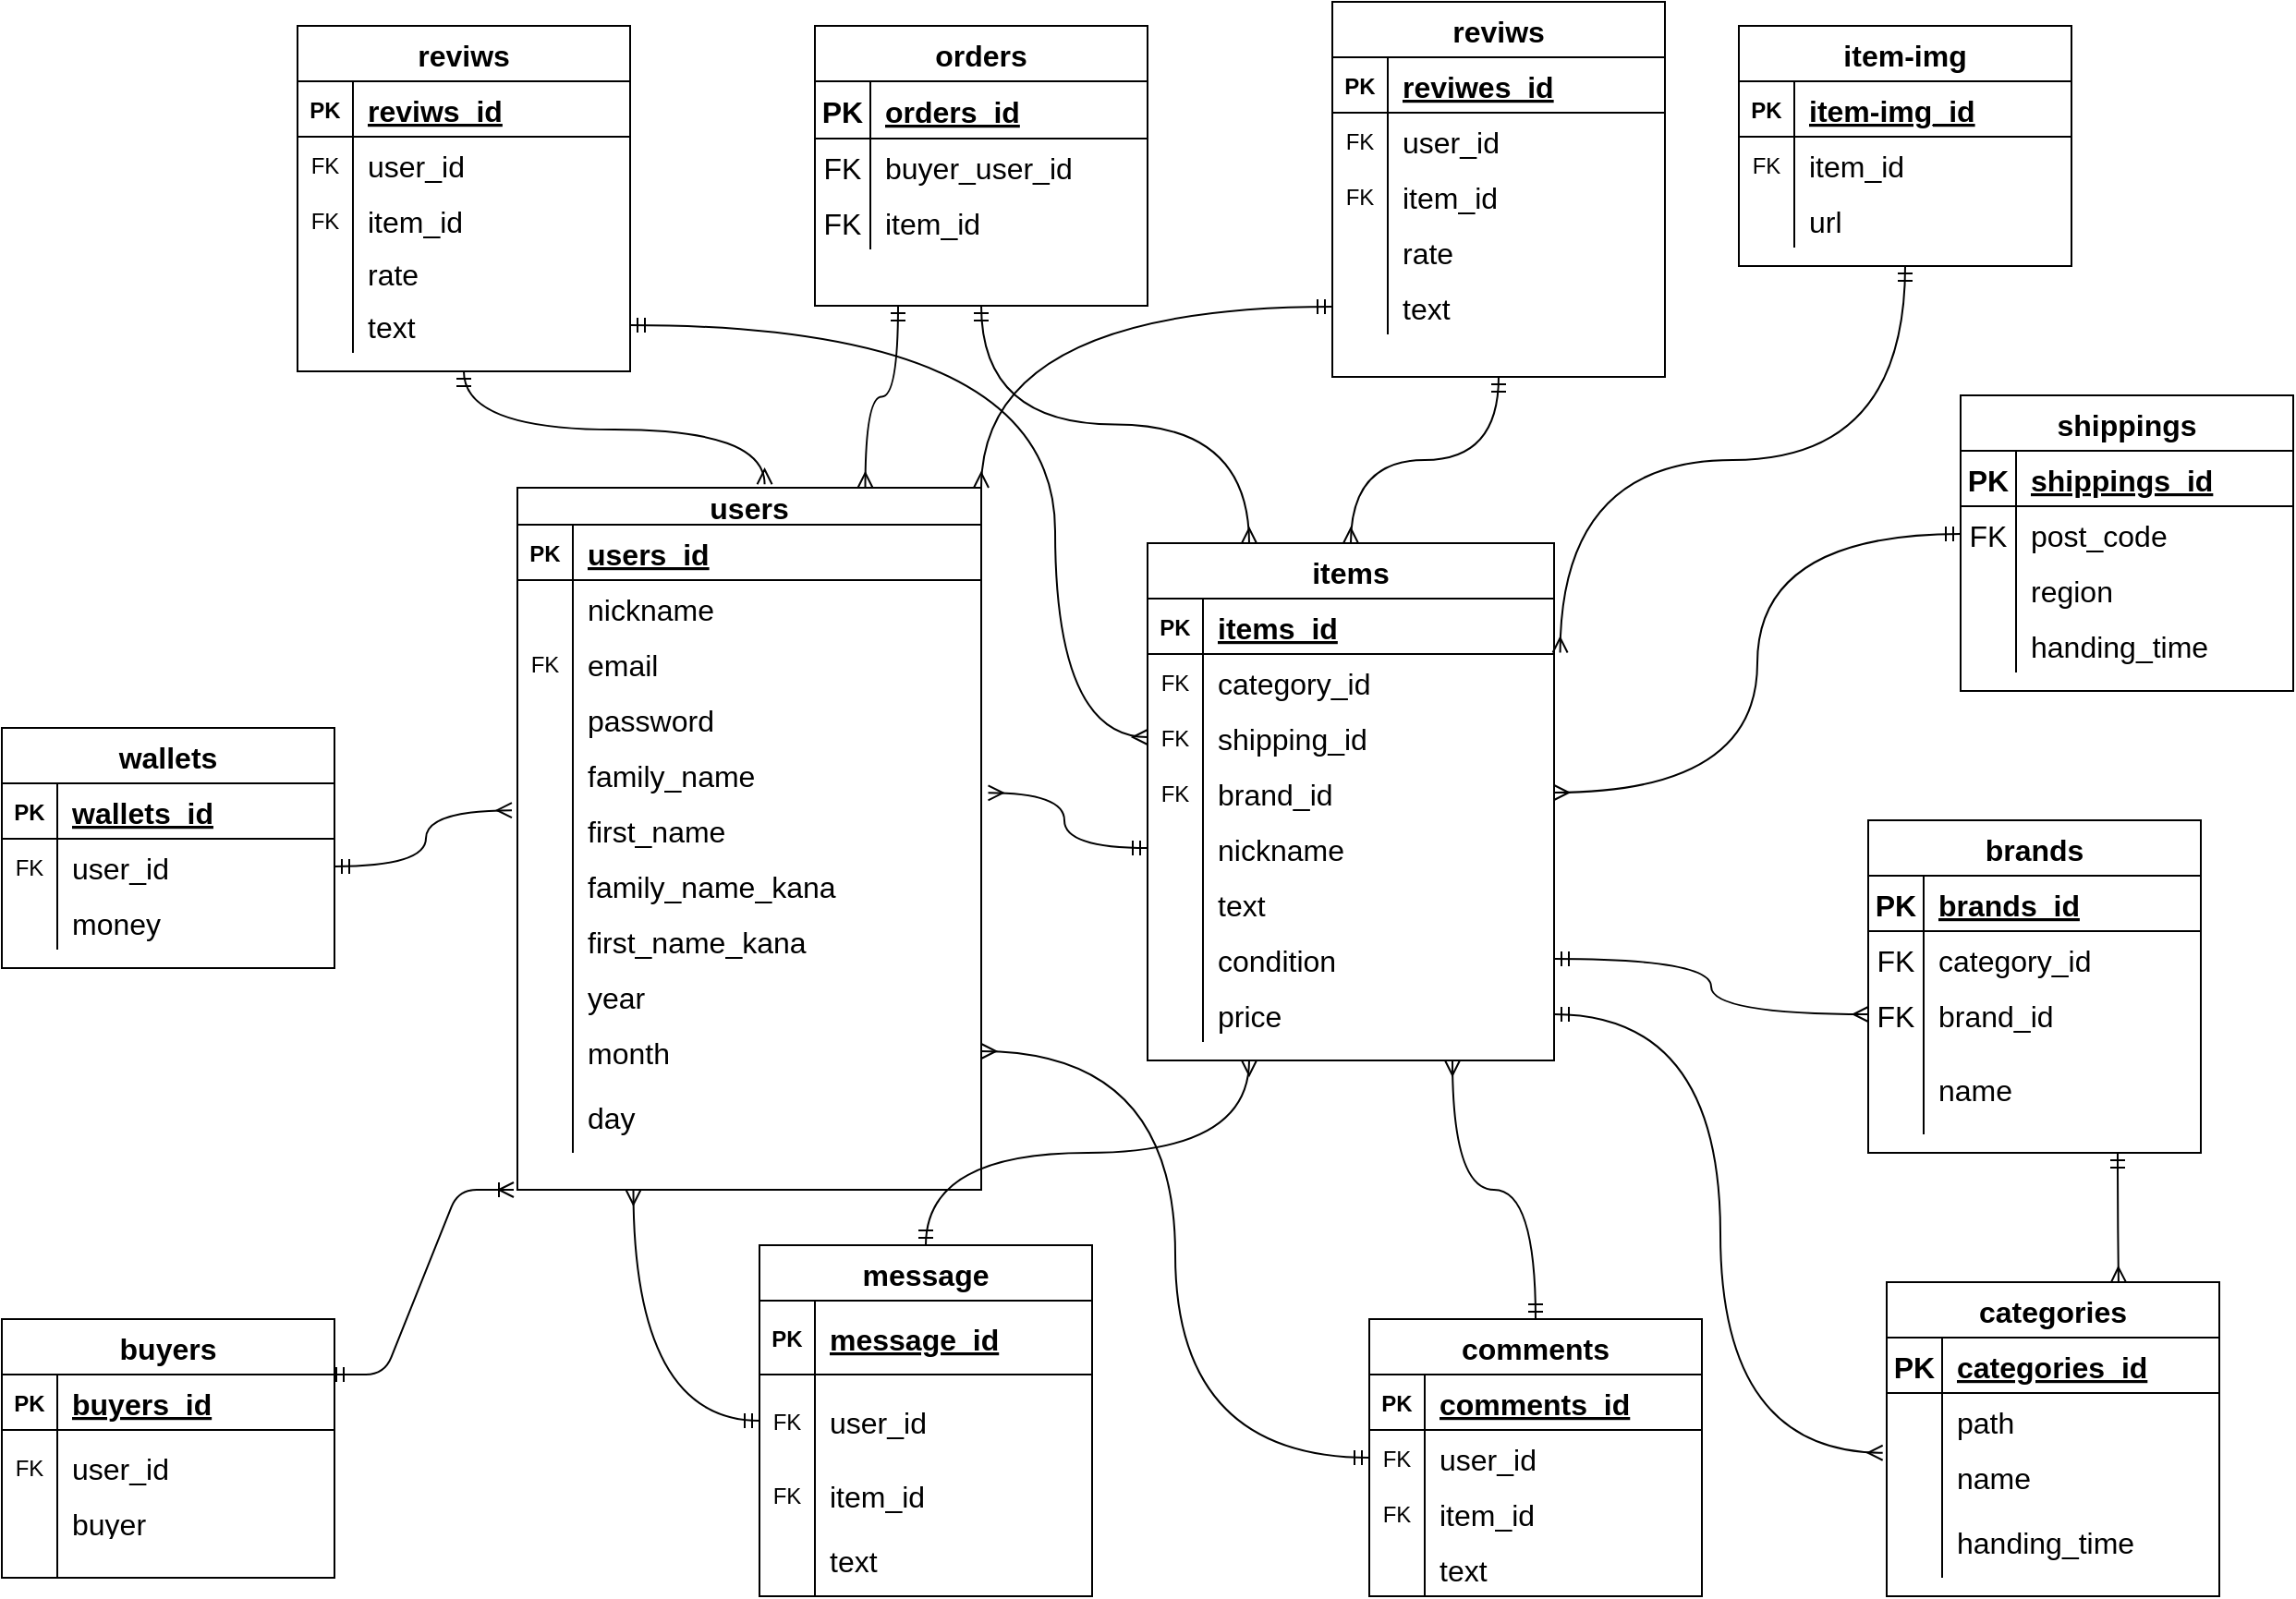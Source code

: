 <mxfile>
    <diagram id="o17F2lphMdu6Em1LMoGP" name="ページ1">
        <mxGraphModel dx="2981" dy="2503" grid="1" gridSize="10" guides="1" tooltips="1" connect="1" arrows="1" fold="1" page="1" pageScale="1" pageWidth="583" pageHeight="827" math="0" shadow="0">
            <root>
                <mxCell id="0"/>
                <mxCell id="1" parent="0"/>
                <mxCell id="7wn-K1NjTUINWOmVSc5a-138" value="buyers" style="shape=table;startSize=30;container=1;collapsible=1;childLayout=tableLayout;fixedRows=1;rowLines=0;fontStyle=1;align=center;resizeLast=1;fontSize=16;" vertex="1" parent="1">
                    <mxGeometry x="-690" y="-160" width="180" height="140" as="geometry"/>
                </mxCell>
                <mxCell id="7wn-K1NjTUINWOmVSc5a-139" value="" style="shape=partialRectangle;collapsible=0;dropTarget=0;pointerEvents=0;fillColor=none;top=0;left=0;bottom=1;right=0;points=[[0,0.5],[1,0.5]];portConstraint=eastwest;" vertex="1" parent="7wn-K1NjTUINWOmVSc5a-138">
                    <mxGeometry y="30" width="180" height="30" as="geometry"/>
                </mxCell>
                <mxCell id="7wn-K1NjTUINWOmVSc5a-140" value="PK" style="shape=partialRectangle;connectable=0;fillColor=none;top=0;left=0;bottom=0;right=0;fontStyle=1;overflow=hidden;" vertex="1" parent="7wn-K1NjTUINWOmVSc5a-139">
                    <mxGeometry width="30" height="30" as="geometry">
                        <mxRectangle width="30" height="30" as="alternateBounds"/>
                    </mxGeometry>
                </mxCell>
                <mxCell id="7wn-K1NjTUINWOmVSc5a-141" value="buyers_id" style="shape=partialRectangle;connectable=0;fillColor=none;top=0;left=0;bottom=0;right=0;align=left;spacingLeft=6;fontStyle=5;overflow=hidden;fontSize=16;" vertex="1" parent="7wn-K1NjTUINWOmVSc5a-139">
                    <mxGeometry x="30" width="150" height="30" as="geometry">
                        <mxRectangle width="150" height="30" as="alternateBounds"/>
                    </mxGeometry>
                </mxCell>
                <mxCell id="7wn-K1NjTUINWOmVSc5a-142" value="" style="shape=partialRectangle;collapsible=0;dropTarget=0;pointerEvents=0;fillColor=none;top=0;left=0;bottom=0;right=0;points=[[0,0.5],[1,0.5]];portConstraint=eastwest;" vertex="1" parent="7wn-K1NjTUINWOmVSc5a-138">
                    <mxGeometry y="60" width="180" height="40" as="geometry"/>
                </mxCell>
                <mxCell id="7wn-K1NjTUINWOmVSc5a-143" value="FK" style="shape=partialRectangle;connectable=0;fillColor=none;top=0;left=0;bottom=0;right=0;editable=1;overflow=hidden;" vertex="1" parent="7wn-K1NjTUINWOmVSc5a-142">
                    <mxGeometry width="30" height="40" as="geometry">
                        <mxRectangle width="30" height="40" as="alternateBounds"/>
                    </mxGeometry>
                </mxCell>
                <mxCell id="7wn-K1NjTUINWOmVSc5a-144" value="user_id" style="shape=partialRectangle;connectable=0;fillColor=none;top=0;left=0;bottom=0;right=0;align=left;spacingLeft=6;overflow=hidden;fontSize=16;" vertex="1" parent="7wn-K1NjTUINWOmVSc5a-142">
                    <mxGeometry x="30" width="150" height="40" as="geometry">
                        <mxRectangle width="150" height="40" as="alternateBounds"/>
                    </mxGeometry>
                </mxCell>
                <mxCell id="7wn-K1NjTUINWOmVSc5a-145" value="" style="shape=partialRectangle;collapsible=0;dropTarget=0;pointerEvents=0;fillColor=none;top=0;left=0;bottom=0;right=0;points=[[0,0.5],[1,0.5]];portConstraint=eastwest;" vertex="1" parent="7wn-K1NjTUINWOmVSc5a-138">
                    <mxGeometry y="100" width="180" height="20" as="geometry"/>
                </mxCell>
                <mxCell id="7wn-K1NjTUINWOmVSc5a-146" value="" style="shape=partialRectangle;connectable=0;fillColor=none;top=0;left=0;bottom=0;right=0;editable=1;overflow=hidden;" vertex="1" parent="7wn-K1NjTUINWOmVSc5a-145">
                    <mxGeometry width="30" height="20" as="geometry">
                        <mxRectangle width="30" height="20" as="alternateBounds"/>
                    </mxGeometry>
                </mxCell>
                <mxCell id="7wn-K1NjTUINWOmVSc5a-147" value="buyer" style="shape=partialRectangle;connectable=0;fillColor=none;top=0;left=0;bottom=0;right=0;align=left;spacingLeft=6;overflow=hidden;fontSize=16;" vertex="1" parent="7wn-K1NjTUINWOmVSc5a-145">
                    <mxGeometry x="30" width="150" height="20" as="geometry">
                        <mxRectangle width="150" height="20" as="alternateBounds"/>
                    </mxGeometry>
                </mxCell>
                <mxCell id="7wn-K1NjTUINWOmVSc5a-148" value="" style="shape=partialRectangle;collapsible=0;dropTarget=0;pointerEvents=0;fillColor=none;top=0;left=0;bottom=0;right=0;points=[[0,0.5],[1,0.5]];portConstraint=eastwest;" vertex="1" parent="7wn-K1NjTUINWOmVSc5a-138">
                    <mxGeometry y="120" width="180" height="20" as="geometry"/>
                </mxCell>
                <mxCell id="7wn-K1NjTUINWOmVSc5a-149" value="" style="shape=partialRectangle;connectable=0;fillColor=none;top=0;left=0;bottom=0;right=0;editable=1;overflow=hidden;" vertex="1" parent="7wn-K1NjTUINWOmVSc5a-148">
                    <mxGeometry width="30" height="20" as="geometry">
                        <mxRectangle width="30" height="20" as="alternateBounds"/>
                    </mxGeometry>
                </mxCell>
                <mxCell id="7wn-K1NjTUINWOmVSc5a-150" value="" style="shape=partialRectangle;connectable=0;fillColor=none;top=0;left=0;bottom=0;right=0;align=left;spacingLeft=6;overflow=hidden;" vertex="1" parent="7wn-K1NjTUINWOmVSc5a-148">
                    <mxGeometry x="30" width="150" height="20" as="geometry">
                        <mxRectangle width="150" height="20" as="alternateBounds"/>
                    </mxGeometry>
                </mxCell>
                <mxCell id="7wn-K1NjTUINWOmVSc5a-158" value="" style="edgeStyle=entityRelationEdgeStyle;fontSize=12;html=1;endArrow=ERoneToMany;startArrow=ERmandOne;" edge="1" parent="1">
                    <mxGeometry width="100" height="100" relative="1" as="geometry">
                        <mxPoint x="-513" y="-130" as="sourcePoint"/>
                        <mxPoint x="-413" y="-230" as="targetPoint"/>
                    </mxGeometry>
                </mxCell>
                <mxCell id="7wn-K1NjTUINWOmVSc5a-405" value="users" style="shape=table;startSize=20;container=1;collapsible=1;childLayout=tableLayout;fixedRows=1;rowLines=0;fontStyle=1;align=center;resizeLast=1;fontSize=16;" vertex="1" parent="1">
                    <mxGeometry x="-411" y="-610" width="251" height="380" as="geometry"/>
                </mxCell>
                <mxCell id="7wn-K1NjTUINWOmVSc5a-406" value="" style="shape=partialRectangle;collapsible=0;dropTarget=0;pointerEvents=0;fillColor=none;top=0;left=0;bottom=1;right=0;points=[[0,0.5],[1,0.5]];portConstraint=eastwest;" vertex="1" parent="7wn-K1NjTUINWOmVSc5a-405">
                    <mxGeometry y="20" width="251" height="30" as="geometry"/>
                </mxCell>
                <mxCell id="7wn-K1NjTUINWOmVSc5a-407" value="PK" style="shape=partialRectangle;connectable=0;fillColor=none;top=0;left=0;bottom=0;right=0;fontStyle=1;overflow=hidden;" vertex="1" parent="7wn-K1NjTUINWOmVSc5a-406">
                    <mxGeometry width="30" height="30" as="geometry">
                        <mxRectangle width="30" height="30" as="alternateBounds"/>
                    </mxGeometry>
                </mxCell>
                <mxCell id="7wn-K1NjTUINWOmVSc5a-408" value="users_id" style="shape=partialRectangle;connectable=0;fillColor=none;top=0;left=0;bottom=0;right=0;align=left;spacingLeft=6;fontStyle=5;overflow=hidden;fontSize=16;" vertex="1" parent="7wn-K1NjTUINWOmVSc5a-406">
                    <mxGeometry x="30" width="221" height="30" as="geometry">
                        <mxRectangle width="221" height="30" as="alternateBounds"/>
                    </mxGeometry>
                </mxCell>
                <mxCell id="7wn-K1NjTUINWOmVSc5a-409" value="" style="shape=partialRectangle;collapsible=0;dropTarget=0;pointerEvents=0;fillColor=none;top=0;left=0;bottom=0;right=0;points=[[0,0.5],[1,0.5]];portConstraint=eastwest;" vertex="1" parent="7wn-K1NjTUINWOmVSc5a-405">
                    <mxGeometry y="50" width="251" height="30" as="geometry"/>
                </mxCell>
                <mxCell id="7wn-K1NjTUINWOmVSc5a-410" value="" style="shape=partialRectangle;connectable=0;fillColor=none;top=0;left=0;bottom=0;right=0;editable=1;overflow=hidden;" vertex="1" parent="7wn-K1NjTUINWOmVSc5a-409">
                    <mxGeometry width="30" height="30" as="geometry">
                        <mxRectangle width="30" height="30" as="alternateBounds"/>
                    </mxGeometry>
                </mxCell>
                <mxCell id="7wn-K1NjTUINWOmVSc5a-411" value="nickname" style="shape=partialRectangle;connectable=0;fillColor=none;top=0;left=0;bottom=0;right=0;align=left;spacingLeft=6;overflow=hidden;fontSize=16;" vertex="1" parent="7wn-K1NjTUINWOmVSc5a-409">
                    <mxGeometry x="30" width="221" height="30" as="geometry">
                        <mxRectangle width="221" height="30" as="alternateBounds"/>
                    </mxGeometry>
                </mxCell>
                <mxCell id="7wn-K1NjTUINWOmVSc5a-412" value="" style="shape=partialRectangle;collapsible=0;dropTarget=0;pointerEvents=0;fillColor=none;top=0;left=0;bottom=0;right=0;points=[[0,0.5],[1,0.5]];portConstraint=eastwest;" vertex="1" parent="7wn-K1NjTUINWOmVSc5a-405">
                    <mxGeometry y="80" width="251" height="30" as="geometry"/>
                </mxCell>
                <mxCell id="7wn-K1NjTUINWOmVSc5a-413" value="FK" style="shape=partialRectangle;connectable=0;fillColor=none;top=0;left=0;bottom=0;right=0;editable=1;overflow=hidden;" vertex="1" parent="7wn-K1NjTUINWOmVSc5a-412">
                    <mxGeometry width="30" height="30" as="geometry">
                        <mxRectangle width="30" height="30" as="alternateBounds"/>
                    </mxGeometry>
                </mxCell>
                <mxCell id="7wn-K1NjTUINWOmVSc5a-414" value="email" style="shape=partialRectangle;connectable=0;fillColor=none;top=0;left=0;bottom=0;right=0;align=left;spacingLeft=6;overflow=hidden;fontSize=16;" vertex="1" parent="7wn-K1NjTUINWOmVSc5a-412">
                    <mxGeometry x="30" width="221" height="30" as="geometry">
                        <mxRectangle width="221" height="30" as="alternateBounds"/>
                    </mxGeometry>
                </mxCell>
                <mxCell id="7wn-K1NjTUINWOmVSc5a-415" value="" style="shape=partialRectangle;collapsible=0;dropTarget=0;pointerEvents=0;fillColor=none;top=0;left=0;bottom=0;right=0;points=[[0,0.5],[1,0.5]];portConstraint=eastwest;" vertex="1" parent="7wn-K1NjTUINWOmVSc5a-405">
                    <mxGeometry y="110" width="251" height="30" as="geometry"/>
                </mxCell>
                <mxCell id="7wn-K1NjTUINWOmVSc5a-416" value="" style="shape=partialRectangle;connectable=0;fillColor=none;top=0;left=0;bottom=0;right=0;editable=1;overflow=hidden;" vertex="1" parent="7wn-K1NjTUINWOmVSc5a-415">
                    <mxGeometry width="30" height="30" as="geometry">
                        <mxRectangle width="30" height="30" as="alternateBounds"/>
                    </mxGeometry>
                </mxCell>
                <mxCell id="7wn-K1NjTUINWOmVSc5a-417" value="password" style="shape=partialRectangle;connectable=0;fillColor=none;top=0;left=0;bottom=0;right=0;align=left;spacingLeft=6;overflow=hidden;fontSize=16;" vertex="1" parent="7wn-K1NjTUINWOmVSc5a-415">
                    <mxGeometry x="30" width="221" height="30" as="geometry">
                        <mxRectangle width="221" height="30" as="alternateBounds"/>
                    </mxGeometry>
                </mxCell>
                <mxCell id="7wn-K1NjTUINWOmVSc5a-427" style="shape=partialRectangle;collapsible=0;dropTarget=0;pointerEvents=0;fillColor=none;top=0;left=0;bottom=0;right=0;points=[[0,0.5],[1,0.5]];portConstraint=eastwest;" vertex="1" parent="7wn-K1NjTUINWOmVSc5a-405">
                    <mxGeometry y="140" width="251" height="30" as="geometry"/>
                </mxCell>
                <mxCell id="7wn-K1NjTUINWOmVSc5a-428" style="shape=partialRectangle;connectable=0;fillColor=none;top=0;left=0;bottom=0;right=0;editable=1;overflow=hidden;" vertex="1" parent="7wn-K1NjTUINWOmVSc5a-427">
                    <mxGeometry width="30" height="30" as="geometry">
                        <mxRectangle width="30" height="30" as="alternateBounds"/>
                    </mxGeometry>
                </mxCell>
                <mxCell id="7wn-K1NjTUINWOmVSc5a-429" value="family_name" style="shape=partialRectangle;connectable=0;fillColor=none;top=0;left=0;bottom=0;right=0;align=left;spacingLeft=6;overflow=hidden;fontSize=16;" vertex="1" parent="7wn-K1NjTUINWOmVSc5a-427">
                    <mxGeometry x="30" width="221" height="30" as="geometry">
                        <mxRectangle width="221" height="30" as="alternateBounds"/>
                    </mxGeometry>
                </mxCell>
                <mxCell id="7wn-K1NjTUINWOmVSc5a-433" style="shape=partialRectangle;collapsible=0;dropTarget=0;pointerEvents=0;fillColor=none;top=0;left=0;bottom=0;right=0;points=[[0,0.5],[1,0.5]];portConstraint=eastwest;" vertex="1" parent="7wn-K1NjTUINWOmVSc5a-405">
                    <mxGeometry y="170" width="251" height="30" as="geometry"/>
                </mxCell>
                <mxCell id="7wn-K1NjTUINWOmVSc5a-434" style="shape=partialRectangle;connectable=0;fillColor=none;top=0;left=0;bottom=0;right=0;editable=1;overflow=hidden;" vertex="1" parent="7wn-K1NjTUINWOmVSc5a-433">
                    <mxGeometry width="30" height="30" as="geometry">
                        <mxRectangle width="30" height="30" as="alternateBounds"/>
                    </mxGeometry>
                </mxCell>
                <mxCell id="7wn-K1NjTUINWOmVSc5a-435" value="first_name" style="shape=partialRectangle;connectable=0;fillColor=none;top=0;left=0;bottom=0;right=0;align=left;spacingLeft=6;overflow=hidden;fontSize=16;" vertex="1" parent="7wn-K1NjTUINWOmVSc5a-433">
                    <mxGeometry x="30" width="221" height="30" as="geometry">
                        <mxRectangle width="221" height="30" as="alternateBounds"/>
                    </mxGeometry>
                </mxCell>
                <mxCell id="7wn-K1NjTUINWOmVSc5a-430" style="shape=partialRectangle;collapsible=0;dropTarget=0;pointerEvents=0;fillColor=none;top=0;left=0;bottom=0;right=0;points=[[0,0.5],[1,0.5]];portConstraint=eastwest;" vertex="1" parent="7wn-K1NjTUINWOmVSc5a-405">
                    <mxGeometry y="200" width="251" height="30" as="geometry"/>
                </mxCell>
                <mxCell id="7wn-K1NjTUINWOmVSc5a-431" style="shape=partialRectangle;connectable=0;fillColor=none;top=0;left=0;bottom=0;right=0;editable=1;overflow=hidden;" vertex="1" parent="7wn-K1NjTUINWOmVSc5a-430">
                    <mxGeometry width="30" height="30" as="geometry">
                        <mxRectangle width="30" height="30" as="alternateBounds"/>
                    </mxGeometry>
                </mxCell>
                <mxCell id="7wn-K1NjTUINWOmVSc5a-432" value="family_name_kana" style="shape=partialRectangle;connectable=0;fillColor=none;top=0;left=0;bottom=0;right=0;align=left;spacingLeft=6;overflow=hidden;fontSize=16;" vertex="1" parent="7wn-K1NjTUINWOmVSc5a-430">
                    <mxGeometry x="30" width="221" height="30" as="geometry">
                        <mxRectangle width="221" height="30" as="alternateBounds"/>
                    </mxGeometry>
                </mxCell>
                <mxCell id="7wn-K1NjTUINWOmVSc5a-439" style="shape=partialRectangle;collapsible=0;dropTarget=0;pointerEvents=0;fillColor=none;top=0;left=0;bottom=0;right=0;points=[[0,0.5],[1,0.5]];portConstraint=eastwest;" vertex="1" parent="7wn-K1NjTUINWOmVSc5a-405">
                    <mxGeometry y="230" width="251" height="30" as="geometry"/>
                </mxCell>
                <mxCell id="7wn-K1NjTUINWOmVSc5a-440" style="shape=partialRectangle;connectable=0;fillColor=none;top=0;left=0;bottom=0;right=0;editable=1;overflow=hidden;" vertex="1" parent="7wn-K1NjTUINWOmVSc5a-439">
                    <mxGeometry width="30" height="30" as="geometry">
                        <mxRectangle width="30" height="30" as="alternateBounds"/>
                    </mxGeometry>
                </mxCell>
                <mxCell id="7wn-K1NjTUINWOmVSc5a-441" value="first_name_kana" style="shape=partialRectangle;connectable=0;fillColor=none;top=0;left=0;bottom=0;right=0;align=left;spacingLeft=6;overflow=hidden;fontSize=16;" vertex="1" parent="7wn-K1NjTUINWOmVSc5a-439">
                    <mxGeometry x="30" width="221" height="30" as="geometry">
                        <mxRectangle width="221" height="30" as="alternateBounds"/>
                    </mxGeometry>
                </mxCell>
                <mxCell id="7wn-K1NjTUINWOmVSc5a-436" style="shape=partialRectangle;collapsible=0;dropTarget=0;pointerEvents=0;fillColor=none;top=0;left=0;bottom=0;right=0;points=[[0,0.5],[1,0.5]];portConstraint=eastwest;" vertex="1" parent="7wn-K1NjTUINWOmVSc5a-405">
                    <mxGeometry y="260" width="251" height="30" as="geometry"/>
                </mxCell>
                <mxCell id="7wn-K1NjTUINWOmVSc5a-437" style="shape=partialRectangle;connectable=0;fillColor=none;top=0;left=0;bottom=0;right=0;editable=1;overflow=hidden;" vertex="1" parent="7wn-K1NjTUINWOmVSc5a-436">
                    <mxGeometry width="30" height="30" as="geometry">
                        <mxRectangle width="30" height="30" as="alternateBounds"/>
                    </mxGeometry>
                </mxCell>
                <mxCell id="7wn-K1NjTUINWOmVSc5a-438" value="year" style="shape=partialRectangle;connectable=0;fillColor=none;top=0;left=0;bottom=0;right=0;align=left;spacingLeft=6;overflow=hidden;fontSize=16;" vertex="1" parent="7wn-K1NjTUINWOmVSc5a-436">
                    <mxGeometry x="30" width="221" height="30" as="geometry">
                        <mxRectangle width="221" height="30" as="alternateBounds"/>
                    </mxGeometry>
                </mxCell>
                <mxCell id="7wn-K1NjTUINWOmVSc5a-442" style="shape=partialRectangle;collapsible=0;dropTarget=0;pointerEvents=0;fillColor=none;top=0;left=0;bottom=0;right=0;points=[[0,0.5],[1,0.5]];portConstraint=eastwest;" vertex="1" parent="7wn-K1NjTUINWOmVSc5a-405">
                    <mxGeometry y="290" width="251" height="30" as="geometry"/>
                </mxCell>
                <mxCell id="7wn-K1NjTUINWOmVSc5a-443" style="shape=partialRectangle;connectable=0;fillColor=none;top=0;left=0;bottom=0;right=0;editable=1;overflow=hidden;" vertex="1" parent="7wn-K1NjTUINWOmVSc5a-442">
                    <mxGeometry width="30" height="30" as="geometry">
                        <mxRectangle width="30" height="30" as="alternateBounds"/>
                    </mxGeometry>
                </mxCell>
                <mxCell id="7wn-K1NjTUINWOmVSc5a-444" value="month" style="shape=partialRectangle;connectable=0;fillColor=none;top=0;left=0;bottom=0;right=0;align=left;spacingLeft=6;overflow=hidden;fontSize=16;" vertex="1" parent="7wn-K1NjTUINWOmVSc5a-442">
                    <mxGeometry x="30" width="221" height="30" as="geometry">
                        <mxRectangle width="221" height="30" as="alternateBounds"/>
                    </mxGeometry>
                </mxCell>
                <mxCell id="7wn-K1NjTUINWOmVSc5a-445" style="shape=partialRectangle;collapsible=0;dropTarget=0;pointerEvents=0;fillColor=none;top=0;left=0;bottom=0;right=0;points=[[0,0.5],[1,0.5]];portConstraint=eastwest;" vertex="1" parent="7wn-K1NjTUINWOmVSc5a-405">
                    <mxGeometry y="320" width="251" height="40" as="geometry"/>
                </mxCell>
                <mxCell id="7wn-K1NjTUINWOmVSc5a-446" style="shape=partialRectangle;connectable=0;fillColor=none;top=0;left=0;bottom=0;right=0;editable=1;overflow=hidden;" vertex="1" parent="7wn-K1NjTUINWOmVSc5a-445">
                    <mxGeometry width="30" height="40" as="geometry">
                        <mxRectangle width="30" height="40" as="alternateBounds"/>
                    </mxGeometry>
                </mxCell>
                <mxCell id="7wn-K1NjTUINWOmVSc5a-447" value="day" style="shape=partialRectangle;connectable=0;fillColor=none;top=0;left=0;bottom=0;right=0;align=left;spacingLeft=6;overflow=hidden;fontSize=16;" vertex="1" parent="7wn-K1NjTUINWOmVSc5a-445">
                    <mxGeometry x="30" width="221" height="40" as="geometry">
                        <mxRectangle width="221" height="40" as="alternateBounds"/>
                    </mxGeometry>
                </mxCell>
                <mxCell id="7wn-K1NjTUINWOmVSc5a-448" value="wallets" style="shape=table;startSize=30;container=1;collapsible=1;childLayout=tableLayout;fixedRows=1;rowLines=0;fontStyle=1;align=center;resizeLast=1;fontSize=16;" vertex="1" parent="1">
                    <mxGeometry x="-690" y="-480" width="180" height="130" as="geometry"/>
                </mxCell>
                <mxCell id="7wn-K1NjTUINWOmVSc5a-449" value="" style="shape=partialRectangle;collapsible=0;dropTarget=0;pointerEvents=0;fillColor=none;top=0;left=0;bottom=1;right=0;points=[[0,0.5],[1,0.5]];portConstraint=eastwest;" vertex="1" parent="7wn-K1NjTUINWOmVSc5a-448">
                    <mxGeometry y="30" width="180" height="30" as="geometry"/>
                </mxCell>
                <mxCell id="7wn-K1NjTUINWOmVSc5a-450" value="PK" style="shape=partialRectangle;connectable=0;fillColor=none;top=0;left=0;bottom=0;right=0;fontStyle=1;overflow=hidden;" vertex="1" parent="7wn-K1NjTUINWOmVSc5a-449">
                    <mxGeometry width="30" height="30" as="geometry">
                        <mxRectangle width="30" height="30" as="alternateBounds"/>
                    </mxGeometry>
                </mxCell>
                <mxCell id="7wn-K1NjTUINWOmVSc5a-451" value="wallets_id" style="shape=partialRectangle;connectable=0;fillColor=none;top=0;left=0;bottom=0;right=0;align=left;spacingLeft=6;fontStyle=5;overflow=hidden;fontSize=16;" vertex="1" parent="7wn-K1NjTUINWOmVSc5a-449">
                    <mxGeometry x="30" width="150" height="30" as="geometry">
                        <mxRectangle width="150" height="30" as="alternateBounds"/>
                    </mxGeometry>
                </mxCell>
                <mxCell id="7wn-K1NjTUINWOmVSc5a-452" value="" style="shape=partialRectangle;collapsible=0;dropTarget=0;pointerEvents=0;fillColor=none;top=0;left=0;bottom=0;right=0;points=[[0,0.5],[1,0.5]];portConstraint=eastwest;" vertex="1" parent="7wn-K1NjTUINWOmVSc5a-448">
                    <mxGeometry y="60" width="180" height="30" as="geometry"/>
                </mxCell>
                <mxCell id="7wn-K1NjTUINWOmVSc5a-453" value="FK" style="shape=partialRectangle;connectable=0;fillColor=none;top=0;left=0;bottom=0;right=0;editable=1;overflow=hidden;" vertex="1" parent="7wn-K1NjTUINWOmVSc5a-452">
                    <mxGeometry width="30" height="30" as="geometry">
                        <mxRectangle width="30" height="30" as="alternateBounds"/>
                    </mxGeometry>
                </mxCell>
                <mxCell id="7wn-K1NjTUINWOmVSc5a-454" value="user_id" style="shape=partialRectangle;connectable=0;fillColor=none;top=0;left=0;bottom=0;right=0;align=left;spacingLeft=6;overflow=hidden;fontSize=16;" vertex="1" parent="7wn-K1NjTUINWOmVSc5a-452">
                    <mxGeometry x="30" width="150" height="30" as="geometry">
                        <mxRectangle width="150" height="30" as="alternateBounds"/>
                    </mxGeometry>
                </mxCell>
                <mxCell id="7wn-K1NjTUINWOmVSc5a-455" value="" style="shape=partialRectangle;collapsible=0;dropTarget=0;pointerEvents=0;fillColor=none;top=0;left=0;bottom=0;right=0;points=[[0,0.5],[1,0.5]];portConstraint=eastwest;" vertex="1" parent="7wn-K1NjTUINWOmVSc5a-448">
                    <mxGeometry y="90" width="180" height="30" as="geometry"/>
                </mxCell>
                <mxCell id="7wn-K1NjTUINWOmVSc5a-456" value="" style="shape=partialRectangle;connectable=0;fillColor=none;top=0;left=0;bottom=0;right=0;editable=1;overflow=hidden;" vertex="1" parent="7wn-K1NjTUINWOmVSc5a-455">
                    <mxGeometry width="30" height="30" as="geometry">
                        <mxRectangle width="30" height="30" as="alternateBounds"/>
                    </mxGeometry>
                </mxCell>
                <mxCell id="7wn-K1NjTUINWOmVSc5a-457" value="money" style="shape=partialRectangle;connectable=0;fillColor=none;top=0;left=0;bottom=0;right=0;align=left;spacingLeft=6;overflow=hidden;fontSize=16;" vertex="1" parent="7wn-K1NjTUINWOmVSc5a-455">
                    <mxGeometry x="30" width="150" height="30" as="geometry">
                        <mxRectangle width="150" height="30" as="alternateBounds"/>
                    </mxGeometry>
                </mxCell>
                <mxCell id="7wn-K1NjTUINWOmVSc5a-466" style="edgeStyle=orthogonalEdgeStyle;curved=1;html=1;exitX=1;exitY=0.5;exitDx=0;exitDy=0;entryX=-0.012;entryY=0.153;entryDx=0;entryDy=0;entryPerimeter=0;startArrow=ERmandOne;startFill=0;endArrow=ERmany;endFill=0;" edge="1" parent="1" source="7wn-K1NjTUINWOmVSc5a-452" target="7wn-K1NjTUINWOmVSc5a-433">
                    <mxGeometry relative="1" as="geometry"/>
                </mxCell>
                <mxCell id="7wn-K1NjTUINWOmVSc5a-467" value="items" style="shape=table;startSize=30;container=1;collapsible=1;childLayout=tableLayout;fixedRows=1;rowLines=0;fontStyle=1;align=center;resizeLast=1;fontSize=16;" vertex="1" parent="1">
                    <mxGeometry x="-70" y="-580" width="220" height="280" as="geometry"/>
                </mxCell>
                <mxCell id="7wn-K1NjTUINWOmVSc5a-468" value="" style="shape=partialRectangle;collapsible=0;dropTarget=0;pointerEvents=0;fillColor=none;top=0;left=0;bottom=1;right=0;points=[[0,0.5],[1,0.5]];portConstraint=eastwest;" vertex="1" parent="7wn-K1NjTUINWOmVSc5a-467">
                    <mxGeometry y="30" width="220" height="30" as="geometry"/>
                </mxCell>
                <mxCell id="7wn-K1NjTUINWOmVSc5a-469" value="PK" style="shape=partialRectangle;connectable=0;fillColor=none;top=0;left=0;bottom=0;right=0;fontStyle=1;overflow=hidden;" vertex="1" parent="7wn-K1NjTUINWOmVSc5a-468">
                    <mxGeometry width="30" height="30" as="geometry">
                        <mxRectangle width="30" height="30" as="alternateBounds"/>
                    </mxGeometry>
                </mxCell>
                <mxCell id="7wn-K1NjTUINWOmVSc5a-470" value="items_id" style="shape=partialRectangle;connectable=0;fillColor=none;top=0;left=0;bottom=0;right=0;align=left;spacingLeft=6;fontStyle=5;overflow=hidden;fontSize=16;" vertex="1" parent="7wn-K1NjTUINWOmVSc5a-468">
                    <mxGeometry x="30" width="190" height="30" as="geometry">
                        <mxRectangle width="190" height="30" as="alternateBounds"/>
                    </mxGeometry>
                </mxCell>
                <mxCell id="7wn-K1NjTUINWOmVSc5a-471" value="" style="shape=partialRectangle;collapsible=0;dropTarget=0;pointerEvents=0;fillColor=none;top=0;left=0;bottom=0;right=0;points=[[0,0.5],[1,0.5]];portConstraint=eastwest;" vertex="1" parent="7wn-K1NjTUINWOmVSc5a-467">
                    <mxGeometry y="60" width="220" height="30" as="geometry"/>
                </mxCell>
                <mxCell id="7wn-K1NjTUINWOmVSc5a-472" value="FK" style="shape=partialRectangle;connectable=0;fillColor=none;top=0;left=0;bottom=0;right=0;editable=1;overflow=hidden;" vertex="1" parent="7wn-K1NjTUINWOmVSc5a-471">
                    <mxGeometry width="30" height="30" as="geometry">
                        <mxRectangle width="30" height="30" as="alternateBounds"/>
                    </mxGeometry>
                </mxCell>
                <mxCell id="7wn-K1NjTUINWOmVSc5a-473" value="category_id" style="shape=partialRectangle;connectable=0;fillColor=none;top=0;left=0;bottom=0;right=0;align=left;spacingLeft=6;overflow=hidden;fontSize=16;" vertex="1" parent="7wn-K1NjTUINWOmVSc5a-471">
                    <mxGeometry x="30" width="190" height="30" as="geometry">
                        <mxRectangle width="190" height="30" as="alternateBounds"/>
                    </mxGeometry>
                </mxCell>
                <mxCell id="7wn-K1NjTUINWOmVSc5a-474" value="" style="shape=partialRectangle;collapsible=0;dropTarget=0;pointerEvents=0;fillColor=none;top=0;left=0;bottom=0;right=0;points=[[0,0.5],[1,0.5]];portConstraint=eastwest;" vertex="1" parent="7wn-K1NjTUINWOmVSc5a-467">
                    <mxGeometry y="90" width="220" height="30" as="geometry"/>
                </mxCell>
                <mxCell id="7wn-K1NjTUINWOmVSc5a-475" value="FK" style="shape=partialRectangle;connectable=0;fillColor=none;top=0;left=0;bottom=0;right=0;editable=1;overflow=hidden;" vertex="1" parent="7wn-K1NjTUINWOmVSc5a-474">
                    <mxGeometry width="30" height="30" as="geometry">
                        <mxRectangle width="30" height="30" as="alternateBounds"/>
                    </mxGeometry>
                </mxCell>
                <mxCell id="7wn-K1NjTUINWOmVSc5a-476" value="shipping_id" style="shape=partialRectangle;connectable=0;fillColor=none;top=0;left=0;bottom=0;right=0;align=left;spacingLeft=6;overflow=hidden;fontSize=16;" vertex="1" parent="7wn-K1NjTUINWOmVSc5a-474">
                    <mxGeometry x="30" width="190" height="30" as="geometry">
                        <mxRectangle width="190" height="30" as="alternateBounds"/>
                    </mxGeometry>
                </mxCell>
                <mxCell id="7wn-K1NjTUINWOmVSc5a-477" value="" style="shape=partialRectangle;collapsible=0;dropTarget=0;pointerEvents=0;fillColor=none;top=0;left=0;bottom=0;right=0;points=[[0,0.5],[1,0.5]];portConstraint=eastwest;" vertex="1" parent="7wn-K1NjTUINWOmVSc5a-467">
                    <mxGeometry y="120" width="220" height="30" as="geometry"/>
                </mxCell>
                <mxCell id="7wn-K1NjTUINWOmVSc5a-478" value="FK" style="shape=partialRectangle;connectable=0;fillColor=none;top=0;left=0;bottom=0;right=0;editable=1;overflow=hidden;" vertex="1" parent="7wn-K1NjTUINWOmVSc5a-477">
                    <mxGeometry width="30" height="30" as="geometry">
                        <mxRectangle width="30" height="30" as="alternateBounds"/>
                    </mxGeometry>
                </mxCell>
                <mxCell id="7wn-K1NjTUINWOmVSc5a-479" value="brand_id" style="shape=partialRectangle;connectable=0;fillColor=none;top=0;left=0;bottom=0;right=0;align=left;spacingLeft=6;overflow=hidden;fontSize=16;" vertex="1" parent="7wn-K1NjTUINWOmVSc5a-477">
                    <mxGeometry x="30" width="190" height="30" as="geometry">
                        <mxRectangle width="190" height="30" as="alternateBounds"/>
                    </mxGeometry>
                </mxCell>
                <mxCell id="7wn-K1NjTUINWOmVSc5a-492" style="shape=partialRectangle;collapsible=0;dropTarget=0;pointerEvents=0;fillColor=none;top=0;left=0;bottom=0;right=0;points=[[0,0.5],[1,0.5]];portConstraint=eastwest;" vertex="1" parent="7wn-K1NjTUINWOmVSc5a-467">
                    <mxGeometry y="150" width="220" height="30" as="geometry"/>
                </mxCell>
                <mxCell id="7wn-K1NjTUINWOmVSc5a-493" style="shape=partialRectangle;connectable=0;fillColor=none;top=0;left=0;bottom=0;right=0;editable=1;overflow=hidden;" vertex="1" parent="7wn-K1NjTUINWOmVSc5a-492">
                    <mxGeometry width="30" height="30" as="geometry">
                        <mxRectangle width="30" height="30" as="alternateBounds"/>
                    </mxGeometry>
                </mxCell>
                <mxCell id="7wn-K1NjTUINWOmVSc5a-494" value="nickname" style="shape=partialRectangle;connectable=0;fillColor=none;top=0;left=0;bottom=0;right=0;align=left;spacingLeft=6;overflow=hidden;fontSize=16;" vertex="1" parent="7wn-K1NjTUINWOmVSc5a-492">
                    <mxGeometry x="30" width="190" height="30" as="geometry">
                        <mxRectangle width="190" height="30" as="alternateBounds"/>
                    </mxGeometry>
                </mxCell>
                <mxCell id="7wn-K1NjTUINWOmVSc5a-489" style="shape=partialRectangle;collapsible=0;dropTarget=0;pointerEvents=0;fillColor=none;top=0;left=0;bottom=0;right=0;points=[[0,0.5],[1,0.5]];portConstraint=eastwest;" vertex="1" parent="7wn-K1NjTUINWOmVSc5a-467">
                    <mxGeometry y="180" width="220" height="30" as="geometry"/>
                </mxCell>
                <mxCell id="7wn-K1NjTUINWOmVSc5a-490" style="shape=partialRectangle;connectable=0;fillColor=none;top=0;left=0;bottom=0;right=0;editable=1;overflow=hidden;" vertex="1" parent="7wn-K1NjTUINWOmVSc5a-489">
                    <mxGeometry width="30" height="30" as="geometry">
                        <mxRectangle width="30" height="30" as="alternateBounds"/>
                    </mxGeometry>
                </mxCell>
                <mxCell id="7wn-K1NjTUINWOmVSc5a-491" value="text" style="shape=partialRectangle;connectable=0;fillColor=none;top=0;left=0;bottom=0;right=0;align=left;spacingLeft=6;overflow=hidden;fontSize=16;" vertex="1" parent="7wn-K1NjTUINWOmVSc5a-489">
                    <mxGeometry x="30" width="190" height="30" as="geometry">
                        <mxRectangle width="190" height="30" as="alternateBounds"/>
                    </mxGeometry>
                </mxCell>
                <mxCell id="7wn-K1NjTUINWOmVSc5a-486" style="shape=partialRectangle;collapsible=0;dropTarget=0;pointerEvents=0;fillColor=none;top=0;left=0;bottom=0;right=0;points=[[0,0.5],[1,0.5]];portConstraint=eastwest;" vertex="1" parent="7wn-K1NjTUINWOmVSc5a-467">
                    <mxGeometry y="210" width="220" height="30" as="geometry"/>
                </mxCell>
                <mxCell id="7wn-K1NjTUINWOmVSc5a-487" style="shape=partialRectangle;connectable=0;fillColor=none;top=0;left=0;bottom=0;right=0;editable=1;overflow=hidden;" vertex="1" parent="7wn-K1NjTUINWOmVSc5a-486">
                    <mxGeometry width="30" height="30" as="geometry">
                        <mxRectangle width="30" height="30" as="alternateBounds"/>
                    </mxGeometry>
                </mxCell>
                <mxCell id="7wn-K1NjTUINWOmVSc5a-488" value="condition" style="shape=partialRectangle;connectable=0;fillColor=none;top=0;left=0;bottom=0;right=0;align=left;spacingLeft=6;overflow=hidden;fontSize=16;" vertex="1" parent="7wn-K1NjTUINWOmVSc5a-486">
                    <mxGeometry x="30" width="190" height="30" as="geometry">
                        <mxRectangle width="190" height="30" as="alternateBounds"/>
                    </mxGeometry>
                </mxCell>
                <mxCell id="7wn-K1NjTUINWOmVSc5a-483" style="shape=partialRectangle;collapsible=0;dropTarget=0;pointerEvents=0;fillColor=none;top=0;left=0;bottom=0;right=0;points=[[0,0.5],[1,0.5]];portConstraint=eastwest;" vertex="1" parent="7wn-K1NjTUINWOmVSc5a-467">
                    <mxGeometry y="240" width="220" height="30" as="geometry"/>
                </mxCell>
                <mxCell id="7wn-K1NjTUINWOmVSc5a-484" style="shape=partialRectangle;connectable=0;fillColor=none;top=0;left=0;bottom=0;right=0;editable=1;overflow=hidden;" vertex="1" parent="7wn-K1NjTUINWOmVSc5a-483">
                    <mxGeometry width="30" height="30" as="geometry">
                        <mxRectangle width="30" height="30" as="alternateBounds"/>
                    </mxGeometry>
                </mxCell>
                <mxCell id="7wn-K1NjTUINWOmVSc5a-485" value="price" style="shape=partialRectangle;connectable=0;fillColor=none;top=0;left=0;bottom=0;right=0;align=left;spacingLeft=6;overflow=hidden;fontSize=16;" vertex="1" parent="7wn-K1NjTUINWOmVSc5a-483">
                    <mxGeometry x="30" width="190" height="30" as="geometry">
                        <mxRectangle width="190" height="30" as="alternateBounds"/>
                    </mxGeometry>
                </mxCell>
                <mxCell id="7wn-K1NjTUINWOmVSc5a-496" style="edgeStyle=orthogonalEdgeStyle;curved=1;html=1;exitX=0;exitY=0.5;exitDx=0;exitDy=0;entryX=1.015;entryY=-0.161;entryDx=0;entryDy=0;entryPerimeter=0;startArrow=ERmandOne;startFill=0;endArrow=ERmany;endFill=0;" edge="1" parent="1" source="7wn-K1NjTUINWOmVSc5a-492" target="7wn-K1NjTUINWOmVSc5a-433">
                    <mxGeometry relative="1" as="geometry"/>
                </mxCell>
                <mxCell id="7wn-K1NjTUINWOmVSc5a-517" style="edgeStyle=orthogonalEdgeStyle;curved=1;html=1;exitX=0.5;exitY=1;exitDx=0;exitDy=0;entryX=0.533;entryY=-0.005;entryDx=0;entryDy=0;entryPerimeter=0;startArrow=ERmandOne;startFill=0;endArrow=ERmany;endFill=0;" edge="1" parent="1" source="7wn-K1NjTUINWOmVSc5a-497" target="7wn-K1NjTUINWOmVSc5a-405">
                    <mxGeometry relative="1" as="geometry"/>
                </mxCell>
                <mxCell id="7wn-K1NjTUINWOmVSc5a-497" value="reviws" style="shape=table;startSize=30;container=1;collapsible=1;childLayout=tableLayout;fixedRows=1;rowLines=0;fontStyle=1;align=center;resizeLast=1;fontSize=16;" vertex="1" parent="1">
                    <mxGeometry x="-530" y="-860" width="180" height="187" as="geometry"/>
                </mxCell>
                <mxCell id="7wn-K1NjTUINWOmVSc5a-498" value="" style="shape=partialRectangle;collapsible=0;dropTarget=0;pointerEvents=0;fillColor=none;top=0;left=0;bottom=1;right=0;points=[[0,0.5],[1,0.5]];portConstraint=eastwest;" vertex="1" parent="7wn-K1NjTUINWOmVSc5a-497">
                    <mxGeometry y="30" width="180" height="30" as="geometry"/>
                </mxCell>
                <mxCell id="7wn-K1NjTUINWOmVSc5a-499" value="PK" style="shape=partialRectangle;connectable=0;fillColor=none;top=0;left=0;bottom=0;right=0;fontStyle=1;overflow=hidden;" vertex="1" parent="7wn-K1NjTUINWOmVSc5a-498">
                    <mxGeometry width="30" height="30" as="geometry">
                        <mxRectangle width="30" height="30" as="alternateBounds"/>
                    </mxGeometry>
                </mxCell>
                <mxCell id="7wn-K1NjTUINWOmVSc5a-500" value="reviws_id" style="shape=partialRectangle;connectable=0;fillColor=none;top=0;left=0;bottom=0;right=0;align=left;spacingLeft=6;fontStyle=5;overflow=hidden;fontSize=16;" vertex="1" parent="7wn-K1NjTUINWOmVSc5a-498">
                    <mxGeometry x="30" width="150" height="30" as="geometry">
                        <mxRectangle width="150" height="30" as="alternateBounds"/>
                    </mxGeometry>
                </mxCell>
                <mxCell id="7wn-K1NjTUINWOmVSc5a-501" value="" style="shape=partialRectangle;collapsible=0;dropTarget=0;pointerEvents=0;fillColor=none;top=0;left=0;bottom=0;right=0;points=[[0,0.5],[1,0.5]];portConstraint=eastwest;" vertex="1" parent="7wn-K1NjTUINWOmVSc5a-497">
                    <mxGeometry y="60" width="180" height="30" as="geometry"/>
                </mxCell>
                <mxCell id="7wn-K1NjTUINWOmVSc5a-502" value="FK" style="shape=partialRectangle;connectable=0;fillColor=none;top=0;left=0;bottom=0;right=0;editable=1;overflow=hidden;" vertex="1" parent="7wn-K1NjTUINWOmVSc5a-501">
                    <mxGeometry width="30" height="30" as="geometry">
                        <mxRectangle width="30" height="30" as="alternateBounds"/>
                    </mxGeometry>
                </mxCell>
                <mxCell id="7wn-K1NjTUINWOmVSc5a-503" value="user_id" style="shape=partialRectangle;connectable=0;fillColor=none;top=0;left=0;bottom=0;right=0;align=left;spacingLeft=6;overflow=hidden;fontSize=16;" vertex="1" parent="7wn-K1NjTUINWOmVSc5a-501">
                    <mxGeometry x="30" width="150" height="30" as="geometry">
                        <mxRectangle width="150" height="30" as="alternateBounds"/>
                    </mxGeometry>
                </mxCell>
                <mxCell id="7wn-K1NjTUINWOmVSc5a-504" value="" style="shape=partialRectangle;collapsible=0;dropTarget=0;pointerEvents=0;fillColor=none;top=0;left=0;bottom=0;right=0;points=[[0,0.5],[1,0.5]];portConstraint=eastwest;" vertex="1" parent="7wn-K1NjTUINWOmVSc5a-497">
                    <mxGeometry y="90" width="180" height="30" as="geometry"/>
                </mxCell>
                <mxCell id="7wn-K1NjTUINWOmVSc5a-505" value="FK" style="shape=partialRectangle;connectable=0;fillColor=none;top=0;left=0;bottom=0;right=0;editable=1;overflow=hidden;" vertex="1" parent="7wn-K1NjTUINWOmVSc5a-504">
                    <mxGeometry width="30" height="30" as="geometry">
                        <mxRectangle width="30" height="30" as="alternateBounds"/>
                    </mxGeometry>
                </mxCell>
                <mxCell id="7wn-K1NjTUINWOmVSc5a-506" value="item_id" style="shape=partialRectangle;connectable=0;fillColor=none;top=0;left=0;bottom=0;right=0;align=left;spacingLeft=6;overflow=hidden;fontSize=16;" vertex="1" parent="7wn-K1NjTUINWOmVSc5a-504">
                    <mxGeometry x="30" width="150" height="30" as="geometry">
                        <mxRectangle width="150" height="30" as="alternateBounds"/>
                    </mxGeometry>
                </mxCell>
                <mxCell id="7wn-K1NjTUINWOmVSc5a-507" value="" style="shape=partialRectangle;collapsible=0;dropTarget=0;pointerEvents=0;fillColor=none;top=0;left=0;bottom=0;right=0;points=[[0,0.5],[1,0.5]];portConstraint=eastwest;" vertex="1" parent="7wn-K1NjTUINWOmVSc5a-497">
                    <mxGeometry y="120" width="180" height="27" as="geometry"/>
                </mxCell>
                <mxCell id="7wn-K1NjTUINWOmVSc5a-508" value="" style="shape=partialRectangle;connectable=0;fillColor=none;top=0;left=0;bottom=0;right=0;editable=1;overflow=hidden;" vertex="1" parent="7wn-K1NjTUINWOmVSc5a-507">
                    <mxGeometry width="30" height="27" as="geometry">
                        <mxRectangle width="30" height="27" as="alternateBounds"/>
                    </mxGeometry>
                </mxCell>
                <mxCell id="7wn-K1NjTUINWOmVSc5a-509" value="rate" style="shape=partialRectangle;connectable=0;fillColor=none;top=0;left=0;bottom=0;right=0;align=left;spacingLeft=6;overflow=hidden;fontSize=16;" vertex="1" parent="7wn-K1NjTUINWOmVSc5a-507">
                    <mxGeometry x="30" width="150" height="27" as="geometry">
                        <mxRectangle width="150" height="27" as="alternateBounds"/>
                    </mxGeometry>
                </mxCell>
                <mxCell id="7wn-K1NjTUINWOmVSc5a-513" style="shape=partialRectangle;collapsible=0;dropTarget=0;pointerEvents=0;fillColor=none;top=0;left=0;bottom=0;right=0;points=[[0,0.5],[1,0.5]];portConstraint=eastwest;" vertex="1" parent="7wn-K1NjTUINWOmVSc5a-497">
                    <mxGeometry y="147" width="180" height="30" as="geometry"/>
                </mxCell>
                <mxCell id="7wn-K1NjTUINWOmVSc5a-514" style="shape=partialRectangle;connectable=0;fillColor=none;top=0;left=0;bottom=0;right=0;editable=1;overflow=hidden;" vertex="1" parent="7wn-K1NjTUINWOmVSc5a-513">
                    <mxGeometry width="30" height="30" as="geometry">
                        <mxRectangle width="30" height="30" as="alternateBounds"/>
                    </mxGeometry>
                </mxCell>
                <mxCell id="7wn-K1NjTUINWOmVSc5a-515" value="text" style="shape=partialRectangle;connectable=0;fillColor=none;top=0;left=0;bottom=0;right=0;align=left;spacingLeft=6;overflow=hidden;fontSize=16;" vertex="1" parent="7wn-K1NjTUINWOmVSc5a-513">
                    <mxGeometry x="30" width="150" height="30" as="geometry">
                        <mxRectangle width="150" height="30" as="alternateBounds"/>
                    </mxGeometry>
                </mxCell>
                <mxCell id="7wn-K1NjTUINWOmVSc5a-518" style="edgeStyle=orthogonalEdgeStyle;curved=1;html=1;exitX=1;exitY=0.5;exitDx=0;exitDy=0;entryX=0;entryY=0.5;entryDx=0;entryDy=0;startArrow=ERmandOne;startFill=0;endArrow=ERmany;endFill=0;" edge="1" parent="1" source="7wn-K1NjTUINWOmVSc5a-513" target="7wn-K1NjTUINWOmVSc5a-474">
                    <mxGeometry relative="1" as="geometry">
                        <Array as="points">
                            <mxPoint x="-120" y="-698"/>
                            <mxPoint x="-120" y="-475"/>
                        </Array>
                    </mxGeometry>
                </mxCell>
                <mxCell id="7wn-K1NjTUINWOmVSc5a-563" style="edgeStyle=orthogonalEdgeStyle;curved=1;html=1;exitX=0.5;exitY=0;exitDx=0;exitDy=0;entryX=0.25;entryY=1;entryDx=0;entryDy=0;startArrow=ERmandOne;startFill=0;endArrow=ERmany;endFill=0;" edge="1" parent="1" source="7wn-K1NjTUINWOmVSc5a-532" target="7wn-K1NjTUINWOmVSc5a-467">
                    <mxGeometry relative="1" as="geometry"/>
                </mxCell>
                <mxCell id="7wn-K1NjTUINWOmVSc5a-532" value="message" style="shape=table;startSize=30;container=1;collapsible=1;childLayout=tableLayout;fixedRows=1;rowLines=0;fontStyle=1;align=center;resizeLast=1;fontSize=16;" vertex="1" parent="1">
                    <mxGeometry x="-280" y="-200" width="180" height="190" as="geometry"/>
                </mxCell>
                <mxCell id="7wn-K1NjTUINWOmVSc5a-533" value="" style="shape=partialRectangle;collapsible=0;dropTarget=0;pointerEvents=0;fillColor=none;top=0;left=0;bottom=1;right=0;points=[[0,0.5],[1,0.5]];portConstraint=eastwest;" vertex="1" parent="7wn-K1NjTUINWOmVSc5a-532">
                    <mxGeometry y="30" width="180" height="40" as="geometry"/>
                </mxCell>
                <mxCell id="7wn-K1NjTUINWOmVSc5a-534" value="PK" style="shape=partialRectangle;connectable=0;fillColor=none;top=0;left=0;bottom=0;right=0;fontStyle=1;overflow=hidden;" vertex="1" parent="7wn-K1NjTUINWOmVSc5a-533">
                    <mxGeometry width="30" height="40" as="geometry">
                        <mxRectangle width="30" height="40" as="alternateBounds"/>
                    </mxGeometry>
                </mxCell>
                <mxCell id="7wn-K1NjTUINWOmVSc5a-535" value="message_id" style="shape=partialRectangle;connectable=0;fillColor=none;top=0;left=0;bottom=0;right=0;align=left;spacingLeft=6;fontStyle=5;overflow=hidden;fontSize=16;" vertex="1" parent="7wn-K1NjTUINWOmVSc5a-533">
                    <mxGeometry x="30" width="150" height="40" as="geometry">
                        <mxRectangle width="150" height="40" as="alternateBounds"/>
                    </mxGeometry>
                </mxCell>
                <mxCell id="7wn-K1NjTUINWOmVSc5a-536" value="" style="shape=partialRectangle;collapsible=0;dropTarget=0;pointerEvents=0;fillColor=none;top=0;left=0;bottom=0;right=0;points=[[0,0.5],[1,0.5]];portConstraint=eastwest;" vertex="1" parent="7wn-K1NjTUINWOmVSc5a-532">
                    <mxGeometry y="70" width="180" height="50" as="geometry"/>
                </mxCell>
                <mxCell id="7wn-K1NjTUINWOmVSc5a-537" value="FK" style="shape=partialRectangle;connectable=0;fillColor=none;top=0;left=0;bottom=0;right=0;editable=1;overflow=hidden;" vertex="1" parent="7wn-K1NjTUINWOmVSc5a-536">
                    <mxGeometry width="30" height="50" as="geometry">
                        <mxRectangle width="30" height="50" as="alternateBounds"/>
                    </mxGeometry>
                </mxCell>
                <mxCell id="7wn-K1NjTUINWOmVSc5a-538" value="user_id" style="shape=partialRectangle;connectable=0;fillColor=none;top=0;left=0;bottom=0;right=0;align=left;spacingLeft=6;overflow=hidden;fontSize=16;" vertex="1" parent="7wn-K1NjTUINWOmVSc5a-536">
                    <mxGeometry x="30" width="150" height="50" as="geometry">
                        <mxRectangle width="150" height="50" as="alternateBounds"/>
                    </mxGeometry>
                </mxCell>
                <mxCell id="7wn-K1NjTUINWOmVSc5a-539" value="" style="shape=partialRectangle;collapsible=0;dropTarget=0;pointerEvents=0;fillColor=none;top=0;left=0;bottom=0;right=0;points=[[0,0.5],[1,0.5]];portConstraint=eastwest;" vertex="1" parent="7wn-K1NjTUINWOmVSc5a-532">
                    <mxGeometry y="120" width="180" height="30" as="geometry"/>
                </mxCell>
                <mxCell id="7wn-K1NjTUINWOmVSc5a-540" value="FK" style="shape=partialRectangle;connectable=0;fillColor=none;top=0;left=0;bottom=0;right=0;editable=1;overflow=hidden;" vertex="1" parent="7wn-K1NjTUINWOmVSc5a-539">
                    <mxGeometry width="30" height="30" as="geometry">
                        <mxRectangle width="30" height="30" as="alternateBounds"/>
                    </mxGeometry>
                </mxCell>
                <mxCell id="7wn-K1NjTUINWOmVSc5a-541" value="item_id" style="shape=partialRectangle;connectable=0;fillColor=none;top=0;left=0;bottom=0;right=0;align=left;spacingLeft=6;overflow=hidden;fontSize=16;" vertex="1" parent="7wn-K1NjTUINWOmVSc5a-539">
                    <mxGeometry x="30" width="150" height="30" as="geometry">
                        <mxRectangle width="150" height="30" as="alternateBounds"/>
                    </mxGeometry>
                </mxCell>
                <mxCell id="7wn-K1NjTUINWOmVSc5a-542" value="" style="shape=partialRectangle;collapsible=0;dropTarget=0;pointerEvents=0;fillColor=none;top=0;left=0;bottom=0;right=0;points=[[0,0.5],[1,0.5]];portConstraint=eastwest;" vertex="1" parent="7wn-K1NjTUINWOmVSc5a-532">
                    <mxGeometry y="150" width="180" height="40" as="geometry"/>
                </mxCell>
                <mxCell id="7wn-K1NjTUINWOmVSc5a-543" value="" style="shape=partialRectangle;connectable=0;fillColor=none;top=0;left=0;bottom=0;right=0;editable=1;overflow=hidden;" vertex="1" parent="7wn-K1NjTUINWOmVSc5a-542">
                    <mxGeometry width="30" height="40" as="geometry">
                        <mxRectangle width="30" height="40" as="alternateBounds"/>
                    </mxGeometry>
                </mxCell>
                <mxCell id="7wn-K1NjTUINWOmVSc5a-544" value="text" style="shape=partialRectangle;connectable=0;fillColor=none;top=0;left=0;bottom=0;right=0;align=left;spacingLeft=6;overflow=hidden;fontSize=16;" vertex="1" parent="7wn-K1NjTUINWOmVSc5a-542">
                    <mxGeometry x="30" width="150" height="40" as="geometry">
                        <mxRectangle width="150" height="40" as="alternateBounds"/>
                    </mxGeometry>
                </mxCell>
                <mxCell id="7wn-K1NjTUINWOmVSc5a-558" style="edgeStyle=orthogonalEdgeStyle;curved=1;html=1;entryX=1.015;entryY=-0.024;entryDx=0;entryDy=0;entryPerimeter=0;startArrow=ERmandOne;startFill=0;endArrow=ERmany;endFill=0;" edge="1" parent="1" source="7wn-K1NjTUINWOmVSc5a-545" target="7wn-K1NjTUINWOmVSc5a-471">
                    <mxGeometry relative="1" as="geometry"/>
                </mxCell>
                <mxCell id="7wn-K1NjTUINWOmVSc5a-545" value="item-img" style="shape=table;startSize=30;container=1;collapsible=1;childLayout=tableLayout;fixedRows=1;rowLines=0;fontStyle=1;align=center;resizeLast=1;fontSize=16;" vertex="1" parent="1">
                    <mxGeometry x="250" y="-860" width="180" height="130" as="geometry"/>
                </mxCell>
                <mxCell id="7wn-K1NjTUINWOmVSc5a-546" value="" style="shape=partialRectangle;collapsible=0;dropTarget=0;pointerEvents=0;fillColor=none;top=0;left=0;bottom=1;right=0;points=[[0,0.5],[1,0.5]];portConstraint=eastwest;" vertex="1" parent="7wn-K1NjTUINWOmVSc5a-545">
                    <mxGeometry y="30" width="180" height="30" as="geometry"/>
                </mxCell>
                <mxCell id="7wn-K1NjTUINWOmVSc5a-547" value="PK" style="shape=partialRectangle;connectable=0;fillColor=none;top=0;left=0;bottom=0;right=0;fontStyle=1;overflow=hidden;" vertex="1" parent="7wn-K1NjTUINWOmVSc5a-546">
                    <mxGeometry width="30" height="30" as="geometry">
                        <mxRectangle width="30" height="30" as="alternateBounds"/>
                    </mxGeometry>
                </mxCell>
                <mxCell id="7wn-K1NjTUINWOmVSc5a-548" value="item-img_id" style="shape=partialRectangle;connectable=0;fillColor=none;top=0;left=0;bottom=0;right=0;align=left;spacingLeft=6;fontStyle=5;overflow=hidden;fontSize=16;" vertex="1" parent="7wn-K1NjTUINWOmVSc5a-546">
                    <mxGeometry x="30" width="150" height="30" as="geometry">
                        <mxRectangle width="150" height="30" as="alternateBounds"/>
                    </mxGeometry>
                </mxCell>
                <mxCell id="7wn-K1NjTUINWOmVSc5a-549" value="" style="shape=partialRectangle;collapsible=0;dropTarget=0;pointerEvents=0;fillColor=none;top=0;left=0;bottom=0;right=0;points=[[0,0.5],[1,0.5]];portConstraint=eastwest;" vertex="1" parent="7wn-K1NjTUINWOmVSc5a-545">
                    <mxGeometry y="60" width="180" height="30" as="geometry"/>
                </mxCell>
                <mxCell id="7wn-K1NjTUINWOmVSc5a-550" value="FK" style="shape=partialRectangle;connectable=0;fillColor=none;top=0;left=0;bottom=0;right=0;editable=1;overflow=hidden;" vertex="1" parent="7wn-K1NjTUINWOmVSc5a-549">
                    <mxGeometry width="30" height="30" as="geometry">
                        <mxRectangle width="30" height="30" as="alternateBounds"/>
                    </mxGeometry>
                </mxCell>
                <mxCell id="7wn-K1NjTUINWOmVSc5a-551" value="item_id" style="shape=partialRectangle;connectable=0;fillColor=none;top=0;left=0;bottom=0;right=0;align=left;spacingLeft=6;overflow=hidden;fontSize=16;" vertex="1" parent="7wn-K1NjTUINWOmVSc5a-549">
                    <mxGeometry x="30" width="150" height="30" as="geometry">
                        <mxRectangle width="150" height="30" as="alternateBounds"/>
                    </mxGeometry>
                </mxCell>
                <mxCell id="7wn-K1NjTUINWOmVSc5a-552" value="" style="shape=partialRectangle;collapsible=0;dropTarget=0;pointerEvents=0;fillColor=none;top=0;left=0;bottom=0;right=0;points=[[0,0.5],[1,0.5]];portConstraint=eastwest;" vertex="1" parent="7wn-K1NjTUINWOmVSc5a-545">
                    <mxGeometry y="90" width="180" height="30" as="geometry"/>
                </mxCell>
                <mxCell id="7wn-K1NjTUINWOmVSc5a-553" value="" style="shape=partialRectangle;connectable=0;fillColor=none;top=0;left=0;bottom=0;right=0;editable=1;overflow=hidden;" vertex="1" parent="7wn-K1NjTUINWOmVSc5a-552">
                    <mxGeometry width="30" height="30" as="geometry">
                        <mxRectangle width="30" height="30" as="alternateBounds"/>
                    </mxGeometry>
                </mxCell>
                <mxCell id="7wn-K1NjTUINWOmVSc5a-554" value="url" style="shape=partialRectangle;connectable=0;fillColor=none;top=0;left=0;bottom=0;right=0;align=left;spacingLeft=6;overflow=hidden;fontSize=16;" vertex="1" parent="7wn-K1NjTUINWOmVSc5a-552">
                    <mxGeometry x="30" width="150" height="30" as="geometry">
                        <mxRectangle width="150" height="30" as="alternateBounds"/>
                    </mxGeometry>
                </mxCell>
                <mxCell id="7wn-K1NjTUINWOmVSc5a-561" style="edgeStyle=orthogonalEdgeStyle;curved=1;html=1;entryX=0.25;entryY=1;entryDx=0;entryDy=0;startArrow=ERmandOne;startFill=0;endArrow=ERmany;endFill=0;" edge="1" parent="1" source="7wn-K1NjTUINWOmVSc5a-536" target="7wn-K1NjTUINWOmVSc5a-405">
                    <mxGeometry relative="1" as="geometry"/>
                </mxCell>
                <mxCell id="7wn-K1NjTUINWOmVSc5a-603" style="edgeStyle=orthogonalEdgeStyle;curved=1;html=1;entryX=0.75;entryY=1;entryDx=0;entryDy=0;startArrow=ERmandOne;startFill=0;endArrow=ERmany;endFill=0;" edge="1" parent="1" source="7wn-K1NjTUINWOmVSc5a-590" target="7wn-K1NjTUINWOmVSc5a-467">
                    <mxGeometry relative="1" as="geometry"/>
                </mxCell>
                <mxCell id="7wn-K1NjTUINWOmVSc5a-590" value="comments" style="shape=table;startSize=30;container=1;collapsible=1;childLayout=tableLayout;fixedRows=1;rowLines=0;fontStyle=1;align=center;resizeLast=1;fontSize=16;" vertex="1" parent="1">
                    <mxGeometry x="50" y="-160" width="180" height="150" as="geometry"/>
                </mxCell>
                <mxCell id="7wn-K1NjTUINWOmVSc5a-591" value="" style="shape=partialRectangle;collapsible=0;dropTarget=0;pointerEvents=0;fillColor=none;top=0;left=0;bottom=1;right=0;points=[[0,0.5],[1,0.5]];portConstraint=eastwest;" vertex="1" parent="7wn-K1NjTUINWOmVSc5a-590">
                    <mxGeometry y="30" width="180" height="30" as="geometry"/>
                </mxCell>
                <mxCell id="7wn-K1NjTUINWOmVSc5a-592" value="PK" style="shape=partialRectangle;connectable=0;fillColor=none;top=0;left=0;bottom=0;right=0;fontStyle=1;overflow=hidden;" vertex="1" parent="7wn-K1NjTUINWOmVSc5a-591">
                    <mxGeometry width="30" height="30" as="geometry">
                        <mxRectangle width="30" height="30" as="alternateBounds"/>
                    </mxGeometry>
                </mxCell>
                <mxCell id="7wn-K1NjTUINWOmVSc5a-593" value="comments_id" style="shape=partialRectangle;connectable=0;fillColor=none;top=0;left=0;bottom=0;right=0;align=left;spacingLeft=6;fontStyle=5;overflow=hidden;fontSize=16;" vertex="1" parent="7wn-K1NjTUINWOmVSc5a-591">
                    <mxGeometry x="30" width="150" height="30" as="geometry">
                        <mxRectangle width="150" height="30" as="alternateBounds"/>
                    </mxGeometry>
                </mxCell>
                <mxCell id="7wn-K1NjTUINWOmVSc5a-594" value="" style="shape=partialRectangle;collapsible=0;dropTarget=0;pointerEvents=0;fillColor=none;top=0;left=0;bottom=0;right=0;points=[[0,0.5],[1,0.5]];portConstraint=eastwest;" vertex="1" parent="7wn-K1NjTUINWOmVSc5a-590">
                    <mxGeometry y="60" width="180" height="30" as="geometry"/>
                </mxCell>
                <mxCell id="7wn-K1NjTUINWOmVSc5a-595" value="FK" style="shape=partialRectangle;connectable=0;fillColor=none;top=0;left=0;bottom=0;right=0;editable=1;overflow=hidden;" vertex="1" parent="7wn-K1NjTUINWOmVSc5a-594">
                    <mxGeometry width="30" height="30" as="geometry">
                        <mxRectangle width="30" height="30" as="alternateBounds"/>
                    </mxGeometry>
                </mxCell>
                <mxCell id="7wn-K1NjTUINWOmVSc5a-596" value="user_id" style="shape=partialRectangle;connectable=0;fillColor=none;top=0;left=0;bottom=0;right=0;align=left;spacingLeft=6;overflow=hidden;fontSize=16;" vertex="1" parent="7wn-K1NjTUINWOmVSc5a-594">
                    <mxGeometry x="30" width="150" height="30" as="geometry">
                        <mxRectangle width="150" height="30" as="alternateBounds"/>
                    </mxGeometry>
                </mxCell>
                <mxCell id="7wn-K1NjTUINWOmVSc5a-597" value="" style="shape=partialRectangle;collapsible=0;dropTarget=0;pointerEvents=0;fillColor=none;top=0;left=0;bottom=0;right=0;points=[[0,0.5],[1,0.5]];portConstraint=eastwest;" vertex="1" parent="7wn-K1NjTUINWOmVSc5a-590">
                    <mxGeometry y="90" width="180" height="30" as="geometry"/>
                </mxCell>
                <mxCell id="7wn-K1NjTUINWOmVSc5a-598" value="FK" style="shape=partialRectangle;connectable=0;fillColor=none;top=0;left=0;bottom=0;right=0;editable=1;overflow=hidden;" vertex="1" parent="7wn-K1NjTUINWOmVSc5a-597">
                    <mxGeometry width="30" height="30" as="geometry">
                        <mxRectangle width="30" height="30" as="alternateBounds"/>
                    </mxGeometry>
                </mxCell>
                <mxCell id="7wn-K1NjTUINWOmVSc5a-599" value="item_id" style="shape=partialRectangle;connectable=0;fillColor=none;top=0;left=0;bottom=0;right=0;align=left;spacingLeft=6;overflow=hidden;fontSize=16;" vertex="1" parent="7wn-K1NjTUINWOmVSc5a-597">
                    <mxGeometry x="30" width="150" height="30" as="geometry">
                        <mxRectangle width="150" height="30" as="alternateBounds"/>
                    </mxGeometry>
                </mxCell>
                <mxCell id="7wn-K1NjTUINWOmVSc5a-600" value="" style="shape=partialRectangle;collapsible=0;dropTarget=0;pointerEvents=0;fillColor=none;top=0;left=0;bottom=0;right=0;points=[[0,0.5],[1,0.5]];portConstraint=eastwest;" vertex="1" parent="7wn-K1NjTUINWOmVSc5a-590">
                    <mxGeometry y="120" width="180" height="30" as="geometry"/>
                </mxCell>
                <mxCell id="7wn-K1NjTUINWOmVSc5a-601" value="" style="shape=partialRectangle;connectable=0;fillColor=none;top=0;left=0;bottom=0;right=0;editable=1;overflow=hidden;" vertex="1" parent="7wn-K1NjTUINWOmVSc5a-600">
                    <mxGeometry width="30" height="30" as="geometry">
                        <mxRectangle width="30" height="30" as="alternateBounds"/>
                    </mxGeometry>
                </mxCell>
                <mxCell id="7wn-K1NjTUINWOmVSc5a-602" value="text" style="shape=partialRectangle;connectable=0;fillColor=none;top=0;left=0;bottom=0;right=0;align=left;spacingLeft=6;overflow=hidden;fontSize=16;" vertex="1" parent="7wn-K1NjTUINWOmVSc5a-600">
                    <mxGeometry x="30" width="150" height="30" as="geometry">
                        <mxRectangle width="150" height="30" as="alternateBounds"/>
                    </mxGeometry>
                </mxCell>
                <mxCell id="7wn-K1NjTUINWOmVSc5a-604" style="edgeStyle=orthogonalEdgeStyle;curved=1;html=1;exitX=0;exitY=0.5;exitDx=0;exitDy=0;entryX=1;entryY=0.5;entryDx=0;entryDy=0;startArrow=ERmandOne;startFill=0;endArrow=ERmany;endFill=0;" edge="1" parent="1" source="7wn-K1NjTUINWOmVSc5a-594" target="7wn-K1NjTUINWOmVSc5a-442">
                    <mxGeometry relative="1" as="geometry"/>
                </mxCell>
                <mxCell id="7wn-K1NjTUINWOmVSc5a-634" style="edgeStyle=orthogonalEdgeStyle;curved=1;html=1;entryX=0.5;entryY=0;entryDx=0;entryDy=0;fontSize=16;startArrow=ERmandOne;startFill=0;endArrow=ERmany;endFill=0;" edge="1" parent="1" source="7wn-K1NjTUINWOmVSc5a-618" target="7wn-K1NjTUINWOmVSc5a-467">
                    <mxGeometry relative="1" as="geometry"/>
                </mxCell>
                <mxCell id="7wn-K1NjTUINWOmVSc5a-618" value="reviws" style="shape=table;startSize=30;container=1;collapsible=1;childLayout=tableLayout;fixedRows=1;rowLines=0;fontStyle=1;align=center;resizeLast=1;fontSize=16;" vertex="1" parent="1">
                    <mxGeometry x="30" y="-873" width="180" height="203" as="geometry"/>
                </mxCell>
                <mxCell id="7wn-K1NjTUINWOmVSc5a-619" value="" style="shape=partialRectangle;collapsible=0;dropTarget=0;pointerEvents=0;fillColor=none;top=0;left=0;bottom=1;right=0;points=[[0,0.5],[1,0.5]];portConstraint=eastwest;" vertex="1" parent="7wn-K1NjTUINWOmVSc5a-618">
                    <mxGeometry y="30" width="180" height="30" as="geometry"/>
                </mxCell>
                <mxCell id="7wn-K1NjTUINWOmVSc5a-620" value="PK" style="shape=partialRectangle;connectable=0;fillColor=none;top=0;left=0;bottom=0;right=0;fontStyle=1;overflow=hidden;" vertex="1" parent="7wn-K1NjTUINWOmVSc5a-619">
                    <mxGeometry width="30" height="30" as="geometry">
                        <mxRectangle width="30" height="30" as="alternateBounds"/>
                    </mxGeometry>
                </mxCell>
                <mxCell id="7wn-K1NjTUINWOmVSc5a-621" value="reviwes_id" style="shape=partialRectangle;connectable=0;fillColor=none;top=0;left=0;bottom=0;right=0;align=left;spacingLeft=6;fontStyle=5;overflow=hidden;fontSize=16;" vertex="1" parent="7wn-K1NjTUINWOmVSc5a-619">
                    <mxGeometry x="30" width="150" height="30" as="geometry">
                        <mxRectangle width="150" height="30" as="alternateBounds"/>
                    </mxGeometry>
                </mxCell>
                <mxCell id="7wn-K1NjTUINWOmVSc5a-622" value="" style="shape=partialRectangle;collapsible=0;dropTarget=0;pointerEvents=0;fillColor=none;top=0;left=0;bottom=0;right=0;points=[[0,0.5],[1,0.5]];portConstraint=eastwest;" vertex="1" parent="7wn-K1NjTUINWOmVSc5a-618">
                    <mxGeometry y="60" width="180" height="30" as="geometry"/>
                </mxCell>
                <mxCell id="7wn-K1NjTUINWOmVSc5a-623" value="FK" style="shape=partialRectangle;connectable=0;fillColor=none;top=0;left=0;bottom=0;right=0;editable=1;overflow=hidden;" vertex="1" parent="7wn-K1NjTUINWOmVSc5a-622">
                    <mxGeometry width="30" height="30" as="geometry">
                        <mxRectangle width="30" height="30" as="alternateBounds"/>
                    </mxGeometry>
                </mxCell>
                <mxCell id="7wn-K1NjTUINWOmVSc5a-624" value="user_id" style="shape=partialRectangle;connectable=0;fillColor=none;top=0;left=0;bottom=0;right=0;align=left;spacingLeft=6;overflow=hidden;fontSize=16;" vertex="1" parent="7wn-K1NjTUINWOmVSc5a-622">
                    <mxGeometry x="30" width="150" height="30" as="geometry">
                        <mxRectangle width="150" height="30" as="alternateBounds"/>
                    </mxGeometry>
                </mxCell>
                <mxCell id="7wn-K1NjTUINWOmVSc5a-625" value="" style="shape=partialRectangle;collapsible=0;dropTarget=0;pointerEvents=0;fillColor=none;top=0;left=0;bottom=0;right=0;points=[[0,0.5],[1,0.5]];portConstraint=eastwest;" vertex="1" parent="7wn-K1NjTUINWOmVSc5a-618">
                    <mxGeometry y="90" width="180" height="30" as="geometry"/>
                </mxCell>
                <mxCell id="7wn-K1NjTUINWOmVSc5a-626" value="FK" style="shape=partialRectangle;connectable=0;fillColor=none;top=0;left=0;bottom=0;right=0;editable=1;overflow=hidden;" vertex="1" parent="7wn-K1NjTUINWOmVSc5a-625">
                    <mxGeometry width="30" height="30" as="geometry">
                        <mxRectangle width="30" height="30" as="alternateBounds"/>
                    </mxGeometry>
                </mxCell>
                <mxCell id="7wn-K1NjTUINWOmVSc5a-627" value="item_id" style="shape=partialRectangle;connectable=0;fillColor=none;top=0;left=0;bottom=0;right=0;align=left;spacingLeft=6;overflow=hidden;fontSize=16;" vertex="1" parent="7wn-K1NjTUINWOmVSc5a-625">
                    <mxGeometry x="30" width="150" height="30" as="geometry">
                        <mxRectangle width="150" height="30" as="alternateBounds"/>
                    </mxGeometry>
                </mxCell>
                <mxCell id="7wn-K1NjTUINWOmVSc5a-628" value="" style="shape=partialRectangle;collapsible=0;dropTarget=0;pointerEvents=0;fillColor=none;top=0;left=0;bottom=0;right=0;points=[[0,0.5],[1,0.5]];portConstraint=eastwest;" vertex="1" parent="7wn-K1NjTUINWOmVSc5a-618">
                    <mxGeometry y="120" width="180" height="30" as="geometry"/>
                </mxCell>
                <mxCell id="7wn-K1NjTUINWOmVSc5a-629" value="" style="shape=partialRectangle;connectable=0;fillColor=none;top=0;left=0;bottom=0;right=0;editable=1;overflow=hidden;" vertex="1" parent="7wn-K1NjTUINWOmVSc5a-628">
                    <mxGeometry width="30" height="30" as="geometry">
                        <mxRectangle width="30" height="30" as="alternateBounds"/>
                    </mxGeometry>
                </mxCell>
                <mxCell id="7wn-K1NjTUINWOmVSc5a-630" value="rate" style="shape=partialRectangle;connectable=0;fillColor=none;top=0;left=0;bottom=0;right=0;align=left;spacingLeft=6;overflow=hidden;fontSize=16;" vertex="1" parent="7wn-K1NjTUINWOmVSc5a-628">
                    <mxGeometry x="30" width="150" height="30" as="geometry">
                        <mxRectangle width="150" height="30" as="alternateBounds"/>
                    </mxGeometry>
                </mxCell>
                <mxCell id="7wn-K1NjTUINWOmVSc5a-631" style="shape=partialRectangle;collapsible=0;dropTarget=0;pointerEvents=0;fillColor=none;top=0;left=0;bottom=0;right=0;points=[[0,0.5],[1,0.5]];portConstraint=eastwest;" vertex="1" parent="7wn-K1NjTUINWOmVSc5a-618">
                    <mxGeometry y="150" width="180" height="30" as="geometry"/>
                </mxCell>
                <mxCell id="7wn-K1NjTUINWOmVSc5a-632" style="shape=partialRectangle;connectable=0;fillColor=none;top=0;left=0;bottom=0;right=0;editable=1;overflow=hidden;" vertex="1" parent="7wn-K1NjTUINWOmVSc5a-631">
                    <mxGeometry width="30" height="30" as="geometry">
                        <mxRectangle width="30" height="30" as="alternateBounds"/>
                    </mxGeometry>
                </mxCell>
                <mxCell id="7wn-K1NjTUINWOmVSc5a-633" value="text" style="shape=partialRectangle;connectable=0;fillColor=none;top=0;left=0;bottom=0;right=0;align=left;spacingLeft=6;overflow=hidden;fontSize=16;" vertex="1" parent="7wn-K1NjTUINWOmVSc5a-631">
                    <mxGeometry x="30" width="150" height="30" as="geometry">
                        <mxRectangle width="150" height="30" as="alternateBounds"/>
                    </mxGeometry>
                </mxCell>
                <mxCell id="7wn-K1NjTUINWOmVSc5a-635" style="edgeStyle=orthogonalEdgeStyle;curved=1;html=1;exitX=0;exitY=0.5;exitDx=0;exitDy=0;entryX=1;entryY=0;entryDx=0;entryDy=0;fontSize=16;startArrow=ERmandOne;startFill=0;endArrow=ERmany;endFill=0;" edge="1" parent="1" source="7wn-K1NjTUINWOmVSc5a-631" target="7wn-K1NjTUINWOmVSc5a-405">
                    <mxGeometry relative="1" as="geometry"/>
                </mxCell>
                <mxCell id="7wn-K1NjTUINWOmVSc5a-649" style="edgeStyle=orthogonalEdgeStyle;curved=1;html=1;entryX=0.25;entryY=0;entryDx=0;entryDy=0;fontSize=16;startArrow=ERmandOne;startFill=0;endArrow=ERmany;endFill=0;" edge="1" parent="1" source="7wn-K1NjTUINWOmVSc5a-636" target="7wn-K1NjTUINWOmVSc5a-467">
                    <mxGeometry relative="1" as="geometry"/>
                </mxCell>
                <mxCell id="7wn-K1NjTUINWOmVSc5a-650" style="edgeStyle=orthogonalEdgeStyle;curved=1;html=1;exitX=0.25;exitY=1;exitDx=0;exitDy=0;entryX=0.75;entryY=0;entryDx=0;entryDy=0;fontSize=16;startArrow=ERmandOne;startFill=0;endArrow=ERmany;endFill=0;" edge="1" parent="1" source="7wn-K1NjTUINWOmVSc5a-636" target="7wn-K1NjTUINWOmVSc5a-405">
                    <mxGeometry relative="1" as="geometry"/>
                </mxCell>
                <mxCell id="7wn-K1NjTUINWOmVSc5a-636" value="orders" style="shape=table;startSize=30;container=1;collapsible=1;childLayout=tableLayout;fixedRows=1;rowLines=0;fontStyle=1;align=center;resizeLast=1;fontSize=16;" vertex="1" parent="1">
                    <mxGeometry x="-250" y="-860" width="180" height="151.5" as="geometry"/>
                </mxCell>
                <mxCell id="7wn-K1NjTUINWOmVSc5a-637" value="" style="shape=partialRectangle;collapsible=0;dropTarget=0;pointerEvents=0;fillColor=none;top=0;left=0;bottom=1;right=0;points=[[0,0.5],[1,0.5]];portConstraint=eastwest;fontSize=16;" vertex="1" parent="7wn-K1NjTUINWOmVSc5a-636">
                    <mxGeometry y="30" width="180" height="31" as="geometry"/>
                </mxCell>
                <mxCell id="7wn-K1NjTUINWOmVSc5a-638" value="PK" style="shape=partialRectangle;connectable=0;fillColor=none;top=0;left=0;bottom=0;right=0;fontStyle=1;overflow=hidden;fontSize=16;" vertex="1" parent="7wn-K1NjTUINWOmVSc5a-637">
                    <mxGeometry width="30" height="31" as="geometry">
                        <mxRectangle width="30" height="31" as="alternateBounds"/>
                    </mxGeometry>
                </mxCell>
                <mxCell id="7wn-K1NjTUINWOmVSc5a-639" value="orders_id" style="shape=partialRectangle;connectable=0;fillColor=none;top=0;left=0;bottom=0;right=0;align=left;spacingLeft=6;fontStyle=5;overflow=hidden;fontSize=16;" vertex="1" parent="7wn-K1NjTUINWOmVSc5a-637">
                    <mxGeometry x="30" width="150" height="31" as="geometry">
                        <mxRectangle width="150" height="31" as="alternateBounds"/>
                    </mxGeometry>
                </mxCell>
                <mxCell id="7wn-K1NjTUINWOmVSc5a-640" value="" style="shape=partialRectangle;collapsible=0;dropTarget=0;pointerEvents=0;fillColor=none;top=0;left=0;bottom=0;right=0;points=[[0,0.5],[1,0.5]];portConstraint=eastwest;fontSize=16;" vertex="1" parent="7wn-K1NjTUINWOmVSc5a-636">
                    <mxGeometry y="61" width="180" height="30" as="geometry"/>
                </mxCell>
                <mxCell id="7wn-K1NjTUINWOmVSc5a-641" value="FK" style="shape=partialRectangle;connectable=0;fillColor=none;top=0;left=0;bottom=0;right=0;editable=1;overflow=hidden;fontSize=16;" vertex="1" parent="7wn-K1NjTUINWOmVSc5a-640">
                    <mxGeometry width="30" height="30" as="geometry">
                        <mxRectangle width="30" height="30" as="alternateBounds"/>
                    </mxGeometry>
                </mxCell>
                <mxCell id="7wn-K1NjTUINWOmVSc5a-642" value="buyer_user_id" style="shape=partialRectangle;connectable=0;fillColor=none;top=0;left=0;bottom=0;right=0;align=left;spacingLeft=6;overflow=hidden;fontSize=16;" vertex="1" parent="7wn-K1NjTUINWOmVSc5a-640">
                    <mxGeometry x="30" width="150" height="30" as="geometry">
                        <mxRectangle width="150" height="30" as="alternateBounds"/>
                    </mxGeometry>
                </mxCell>
                <mxCell id="7wn-K1NjTUINWOmVSc5a-643" value="" style="shape=partialRectangle;collapsible=0;dropTarget=0;pointerEvents=0;fillColor=none;top=0;left=0;bottom=0;right=0;points=[[0,0.5],[1,0.5]];portConstraint=eastwest;fontSize=16;" vertex="1" parent="7wn-K1NjTUINWOmVSc5a-636">
                    <mxGeometry y="91" width="180" height="30" as="geometry"/>
                </mxCell>
                <mxCell id="7wn-K1NjTUINWOmVSc5a-644" value="FK" style="shape=partialRectangle;connectable=0;fillColor=none;top=0;left=0;bottom=0;right=0;editable=1;overflow=hidden;fontSize=16;" vertex="1" parent="7wn-K1NjTUINWOmVSc5a-643">
                    <mxGeometry width="30" height="30" as="geometry">
                        <mxRectangle width="30" height="30" as="alternateBounds"/>
                    </mxGeometry>
                </mxCell>
                <mxCell id="7wn-K1NjTUINWOmVSc5a-645" value="item_id" style="shape=partialRectangle;connectable=0;fillColor=none;top=0;left=0;bottom=0;right=0;align=left;spacingLeft=6;overflow=hidden;fontSize=16;" vertex="1" parent="7wn-K1NjTUINWOmVSc5a-643">
                    <mxGeometry x="30" width="150" height="30" as="geometry">
                        <mxRectangle width="150" height="30" as="alternateBounds"/>
                    </mxGeometry>
                </mxCell>
                <mxCell id="7wn-K1NjTUINWOmVSc5a-651" value="categories" style="shape=table;startSize=30;container=1;collapsible=1;childLayout=tableLayout;fixedRows=1;rowLines=0;fontStyle=1;align=center;resizeLast=1;fontSize=16;" vertex="1" parent="1">
                    <mxGeometry x="330" y="-180" width="180" height="170" as="geometry"/>
                </mxCell>
                <mxCell id="7wn-K1NjTUINWOmVSc5a-652" value="" style="shape=partialRectangle;collapsible=0;dropTarget=0;pointerEvents=0;fillColor=none;top=0;left=0;bottom=1;right=0;points=[[0,0.5],[1,0.5]];portConstraint=eastwest;fontSize=16;" vertex="1" parent="7wn-K1NjTUINWOmVSc5a-651">
                    <mxGeometry y="30" width="180" height="30" as="geometry"/>
                </mxCell>
                <mxCell id="7wn-K1NjTUINWOmVSc5a-653" value="PK" style="shape=partialRectangle;connectable=0;fillColor=none;top=0;left=0;bottom=0;right=0;fontStyle=1;overflow=hidden;fontSize=16;" vertex="1" parent="7wn-K1NjTUINWOmVSc5a-652">
                    <mxGeometry width="30" height="30" as="geometry">
                        <mxRectangle width="30" height="30" as="alternateBounds"/>
                    </mxGeometry>
                </mxCell>
                <mxCell id="7wn-K1NjTUINWOmVSc5a-654" value="categories_id" style="shape=partialRectangle;connectable=0;fillColor=none;top=0;left=0;bottom=0;right=0;align=left;spacingLeft=6;fontStyle=5;overflow=hidden;fontSize=16;" vertex="1" parent="7wn-K1NjTUINWOmVSc5a-652">
                    <mxGeometry x="30" width="150" height="30" as="geometry">
                        <mxRectangle width="150" height="30" as="alternateBounds"/>
                    </mxGeometry>
                </mxCell>
                <mxCell id="7wn-K1NjTUINWOmVSc5a-655" value="" style="shape=partialRectangle;collapsible=0;dropTarget=0;pointerEvents=0;fillColor=none;top=0;left=0;bottom=0;right=0;points=[[0,0.5],[1,0.5]];portConstraint=eastwest;fontSize=16;" vertex="1" parent="7wn-K1NjTUINWOmVSc5a-651">
                    <mxGeometry y="60" width="180" height="30" as="geometry"/>
                </mxCell>
                <mxCell id="7wn-K1NjTUINWOmVSc5a-656" value="" style="shape=partialRectangle;connectable=0;fillColor=none;top=0;left=0;bottom=0;right=0;editable=1;overflow=hidden;fontSize=16;" vertex="1" parent="7wn-K1NjTUINWOmVSc5a-655">
                    <mxGeometry width="30" height="30" as="geometry">
                        <mxRectangle width="30" height="30" as="alternateBounds"/>
                    </mxGeometry>
                </mxCell>
                <mxCell id="7wn-K1NjTUINWOmVSc5a-657" value="path" style="shape=partialRectangle;connectable=0;fillColor=none;top=0;left=0;bottom=0;right=0;align=left;spacingLeft=6;overflow=hidden;fontSize=16;" vertex="1" parent="7wn-K1NjTUINWOmVSc5a-655">
                    <mxGeometry x="30" width="150" height="30" as="geometry">
                        <mxRectangle width="150" height="30" as="alternateBounds"/>
                    </mxGeometry>
                </mxCell>
                <mxCell id="7wn-K1NjTUINWOmVSc5a-658" value="" style="shape=partialRectangle;collapsible=0;dropTarget=0;pointerEvents=0;fillColor=none;top=0;left=0;bottom=0;right=0;points=[[0,0.5],[1,0.5]];portConstraint=eastwest;fontSize=16;" vertex="1" parent="7wn-K1NjTUINWOmVSc5a-651">
                    <mxGeometry y="90" width="180" height="30" as="geometry"/>
                </mxCell>
                <mxCell id="7wn-K1NjTUINWOmVSc5a-659" value="" style="shape=partialRectangle;connectable=0;fillColor=none;top=0;left=0;bottom=0;right=0;editable=1;overflow=hidden;fontSize=16;" vertex="1" parent="7wn-K1NjTUINWOmVSc5a-658">
                    <mxGeometry width="30" height="30" as="geometry">
                        <mxRectangle width="30" height="30" as="alternateBounds"/>
                    </mxGeometry>
                </mxCell>
                <mxCell id="7wn-K1NjTUINWOmVSc5a-660" value="name" style="shape=partialRectangle;connectable=0;fillColor=none;top=0;left=0;bottom=0;right=0;align=left;spacingLeft=6;overflow=hidden;fontSize=16;" vertex="1" parent="7wn-K1NjTUINWOmVSc5a-658">
                    <mxGeometry x="30" width="150" height="30" as="geometry">
                        <mxRectangle width="150" height="30" as="alternateBounds"/>
                    </mxGeometry>
                </mxCell>
                <mxCell id="7wn-K1NjTUINWOmVSc5a-661" value="" style="shape=partialRectangle;collapsible=0;dropTarget=0;pointerEvents=0;fillColor=none;top=0;left=0;bottom=0;right=0;points=[[0,0.5],[1,0.5]];portConstraint=eastwest;fontSize=16;" vertex="1" parent="7wn-K1NjTUINWOmVSc5a-651">
                    <mxGeometry y="120" width="180" height="40" as="geometry"/>
                </mxCell>
                <mxCell id="7wn-K1NjTUINWOmVSc5a-662" value="" style="shape=partialRectangle;connectable=0;fillColor=none;top=0;left=0;bottom=0;right=0;editable=1;overflow=hidden;fontSize=16;" vertex="1" parent="7wn-K1NjTUINWOmVSc5a-661">
                    <mxGeometry width="30" height="40" as="geometry">
                        <mxRectangle width="30" height="40" as="alternateBounds"/>
                    </mxGeometry>
                </mxCell>
                <mxCell id="7wn-K1NjTUINWOmVSc5a-663" value="handing_time" style="shape=partialRectangle;connectable=0;fillColor=none;top=0;left=0;bottom=0;right=0;align=left;spacingLeft=6;overflow=hidden;fontSize=16;" vertex="1" parent="7wn-K1NjTUINWOmVSc5a-661">
                    <mxGeometry x="30" width="150" height="40" as="geometry">
                        <mxRectangle width="150" height="40" as="alternateBounds"/>
                    </mxGeometry>
                </mxCell>
                <mxCell id="7wn-K1NjTUINWOmVSc5a-667" value="shippings" style="shape=table;startSize=30;container=1;collapsible=1;childLayout=tableLayout;fixedRows=1;rowLines=0;fontStyle=1;align=center;resizeLast=1;fontSize=16;" vertex="1" parent="1">
                    <mxGeometry x="370" y="-660" width="180" height="160" as="geometry"/>
                </mxCell>
                <mxCell id="7wn-K1NjTUINWOmVSc5a-668" value="" style="shape=partialRectangle;collapsible=0;dropTarget=0;pointerEvents=0;fillColor=none;top=0;left=0;bottom=1;right=0;points=[[0,0.5],[1,0.5]];portConstraint=eastwest;fontSize=16;" vertex="1" parent="7wn-K1NjTUINWOmVSc5a-667">
                    <mxGeometry y="30" width="180" height="30" as="geometry"/>
                </mxCell>
                <mxCell id="7wn-K1NjTUINWOmVSc5a-669" value="PK" style="shape=partialRectangle;connectable=0;fillColor=none;top=0;left=0;bottom=0;right=0;fontStyle=1;overflow=hidden;fontSize=16;" vertex="1" parent="7wn-K1NjTUINWOmVSc5a-668">
                    <mxGeometry width="30" height="30" as="geometry">
                        <mxRectangle width="30" height="30" as="alternateBounds"/>
                    </mxGeometry>
                </mxCell>
                <mxCell id="7wn-K1NjTUINWOmVSc5a-670" value="shippings_id" style="shape=partialRectangle;connectable=0;fillColor=none;top=0;left=0;bottom=0;right=0;align=left;spacingLeft=6;fontStyle=5;overflow=hidden;fontSize=16;" vertex="1" parent="7wn-K1NjTUINWOmVSc5a-668">
                    <mxGeometry x="30" width="150" height="30" as="geometry">
                        <mxRectangle width="150" height="30" as="alternateBounds"/>
                    </mxGeometry>
                </mxCell>
                <mxCell id="7wn-K1NjTUINWOmVSc5a-671" value="" style="shape=partialRectangle;collapsible=0;dropTarget=0;pointerEvents=0;fillColor=none;top=0;left=0;bottom=0;right=0;points=[[0,0.5],[1,0.5]];portConstraint=eastwest;fontSize=16;" vertex="1" parent="7wn-K1NjTUINWOmVSc5a-667">
                    <mxGeometry y="60" width="180" height="30" as="geometry"/>
                </mxCell>
                <mxCell id="7wn-K1NjTUINWOmVSc5a-672" value="FK" style="shape=partialRectangle;connectable=0;fillColor=none;top=0;left=0;bottom=0;right=0;editable=1;overflow=hidden;fontSize=16;" vertex="1" parent="7wn-K1NjTUINWOmVSc5a-671">
                    <mxGeometry width="30" height="30" as="geometry">
                        <mxRectangle width="30" height="30" as="alternateBounds"/>
                    </mxGeometry>
                </mxCell>
                <mxCell id="7wn-K1NjTUINWOmVSc5a-673" value="post_code" style="shape=partialRectangle;connectable=0;fillColor=none;top=0;left=0;bottom=0;right=0;align=left;spacingLeft=6;overflow=hidden;fontSize=16;" vertex="1" parent="7wn-K1NjTUINWOmVSc5a-671">
                    <mxGeometry x="30" width="150" height="30" as="geometry">
                        <mxRectangle width="150" height="30" as="alternateBounds"/>
                    </mxGeometry>
                </mxCell>
                <mxCell id="7wn-K1NjTUINWOmVSc5a-674" value="" style="shape=partialRectangle;collapsible=0;dropTarget=0;pointerEvents=0;fillColor=none;top=0;left=0;bottom=0;right=0;points=[[0,0.5],[1,0.5]];portConstraint=eastwest;fontSize=16;" vertex="1" parent="7wn-K1NjTUINWOmVSc5a-667">
                    <mxGeometry y="90" width="180" height="30" as="geometry"/>
                </mxCell>
                <mxCell id="7wn-K1NjTUINWOmVSc5a-675" value="" style="shape=partialRectangle;connectable=0;fillColor=none;top=0;left=0;bottom=0;right=0;editable=1;overflow=hidden;fontSize=16;" vertex="1" parent="7wn-K1NjTUINWOmVSc5a-674">
                    <mxGeometry width="30" height="30" as="geometry">
                        <mxRectangle width="30" height="30" as="alternateBounds"/>
                    </mxGeometry>
                </mxCell>
                <mxCell id="7wn-K1NjTUINWOmVSc5a-676" value="region" style="shape=partialRectangle;connectable=0;fillColor=none;top=0;left=0;bottom=0;right=0;align=left;spacingLeft=6;overflow=hidden;fontSize=16;" vertex="1" parent="7wn-K1NjTUINWOmVSc5a-674">
                    <mxGeometry x="30" width="150" height="30" as="geometry">
                        <mxRectangle width="150" height="30" as="alternateBounds"/>
                    </mxGeometry>
                </mxCell>
                <mxCell id="7wn-K1NjTUINWOmVSc5a-677" value="" style="shape=partialRectangle;collapsible=0;dropTarget=0;pointerEvents=0;fillColor=none;top=0;left=0;bottom=0;right=0;points=[[0,0.5],[1,0.5]];portConstraint=eastwest;fontSize=16;" vertex="1" parent="7wn-K1NjTUINWOmVSc5a-667">
                    <mxGeometry y="120" width="180" height="30" as="geometry"/>
                </mxCell>
                <mxCell id="7wn-K1NjTUINWOmVSc5a-678" value="" style="shape=partialRectangle;connectable=0;fillColor=none;top=0;left=0;bottom=0;right=0;editable=1;overflow=hidden;fontSize=16;" vertex="1" parent="7wn-K1NjTUINWOmVSc5a-677">
                    <mxGeometry width="30" height="30" as="geometry">
                        <mxRectangle width="30" height="30" as="alternateBounds"/>
                    </mxGeometry>
                </mxCell>
                <mxCell id="7wn-K1NjTUINWOmVSc5a-679" value="handing_time" style="shape=partialRectangle;connectable=0;fillColor=none;top=0;left=0;bottom=0;right=0;align=left;spacingLeft=6;overflow=hidden;fontSize=16;" vertex="1" parent="7wn-K1NjTUINWOmVSc5a-677">
                    <mxGeometry x="30" width="150" height="30" as="geometry">
                        <mxRectangle width="150" height="30" as="alternateBounds"/>
                    </mxGeometry>
                </mxCell>
                <mxCell id="7wn-K1NjTUINWOmVSc5a-695" style="edgeStyle=orthogonalEdgeStyle;curved=1;html=1;exitX=0.75;exitY=1;exitDx=0;exitDy=0;entryX=0.697;entryY=0;entryDx=0;entryDy=0;entryPerimeter=0;fontSize=16;startArrow=ERmandOne;startFill=0;endArrow=ERmany;endFill=0;" edge="1" parent="1" source="7wn-K1NjTUINWOmVSc5a-680" target="7wn-K1NjTUINWOmVSc5a-651">
                    <mxGeometry relative="1" as="geometry"/>
                </mxCell>
                <mxCell id="7wn-K1NjTUINWOmVSc5a-680" value="brands" style="shape=table;startSize=30;container=1;collapsible=1;childLayout=tableLayout;fixedRows=1;rowLines=0;fontStyle=1;align=center;resizeLast=1;fontSize=16;" vertex="1" parent="1">
                    <mxGeometry x="320" y="-430" width="180" height="180" as="geometry"/>
                </mxCell>
                <mxCell id="7wn-K1NjTUINWOmVSc5a-681" value="" style="shape=partialRectangle;collapsible=0;dropTarget=0;pointerEvents=0;fillColor=none;top=0;left=0;bottom=1;right=0;points=[[0,0.5],[1,0.5]];portConstraint=eastwest;fontSize=16;" vertex="1" parent="7wn-K1NjTUINWOmVSc5a-680">
                    <mxGeometry y="30" width="180" height="30" as="geometry"/>
                </mxCell>
                <mxCell id="7wn-K1NjTUINWOmVSc5a-682" value="PK" style="shape=partialRectangle;connectable=0;fillColor=none;top=0;left=0;bottom=0;right=0;fontStyle=1;overflow=hidden;fontSize=16;" vertex="1" parent="7wn-K1NjTUINWOmVSc5a-681">
                    <mxGeometry width="30" height="30" as="geometry">
                        <mxRectangle width="30" height="30" as="alternateBounds"/>
                    </mxGeometry>
                </mxCell>
                <mxCell id="7wn-K1NjTUINWOmVSc5a-683" value="brands_id" style="shape=partialRectangle;connectable=0;fillColor=none;top=0;left=0;bottom=0;right=0;align=left;spacingLeft=6;fontStyle=5;overflow=hidden;fontSize=16;" vertex="1" parent="7wn-K1NjTUINWOmVSc5a-681">
                    <mxGeometry x="30" width="150" height="30" as="geometry">
                        <mxRectangle width="150" height="30" as="alternateBounds"/>
                    </mxGeometry>
                </mxCell>
                <mxCell id="7wn-K1NjTUINWOmVSc5a-684" value="" style="shape=partialRectangle;collapsible=0;dropTarget=0;pointerEvents=0;fillColor=none;top=0;left=0;bottom=0;right=0;points=[[0,0.5],[1,0.5]];portConstraint=eastwest;fontSize=16;" vertex="1" parent="7wn-K1NjTUINWOmVSc5a-680">
                    <mxGeometry y="60" width="180" height="30" as="geometry"/>
                </mxCell>
                <mxCell id="7wn-K1NjTUINWOmVSc5a-685" value="FK" style="shape=partialRectangle;connectable=0;fillColor=none;top=0;left=0;bottom=0;right=0;editable=1;overflow=hidden;fontSize=16;" vertex="1" parent="7wn-K1NjTUINWOmVSc5a-684">
                    <mxGeometry width="30" height="30" as="geometry">
                        <mxRectangle width="30" height="30" as="alternateBounds"/>
                    </mxGeometry>
                </mxCell>
                <mxCell id="7wn-K1NjTUINWOmVSc5a-686" value="category_id" style="shape=partialRectangle;connectable=0;fillColor=none;top=0;left=0;bottom=0;right=0;align=left;spacingLeft=6;overflow=hidden;fontSize=16;" vertex="1" parent="7wn-K1NjTUINWOmVSc5a-684">
                    <mxGeometry x="30" width="150" height="30" as="geometry">
                        <mxRectangle width="150" height="30" as="alternateBounds"/>
                    </mxGeometry>
                </mxCell>
                <mxCell id="7wn-K1NjTUINWOmVSc5a-687" value="" style="shape=partialRectangle;collapsible=0;dropTarget=0;pointerEvents=0;fillColor=none;top=0;left=0;bottom=0;right=0;points=[[0,0.5],[1,0.5]];portConstraint=eastwest;fontSize=16;" vertex="1" parent="7wn-K1NjTUINWOmVSc5a-680">
                    <mxGeometry y="90" width="180" height="30" as="geometry"/>
                </mxCell>
                <mxCell id="7wn-K1NjTUINWOmVSc5a-688" value="FK" style="shape=partialRectangle;connectable=0;fillColor=none;top=0;left=0;bottom=0;right=0;editable=1;overflow=hidden;fontSize=16;" vertex="1" parent="7wn-K1NjTUINWOmVSc5a-687">
                    <mxGeometry width="30" height="30" as="geometry">
                        <mxRectangle width="30" height="30" as="alternateBounds"/>
                    </mxGeometry>
                </mxCell>
                <mxCell id="7wn-K1NjTUINWOmVSc5a-689" value="brand_id" style="shape=partialRectangle;connectable=0;fillColor=none;top=0;left=0;bottom=0;right=0;align=left;spacingLeft=6;overflow=hidden;fontSize=16;" vertex="1" parent="7wn-K1NjTUINWOmVSc5a-687">
                    <mxGeometry x="30" width="150" height="30" as="geometry">
                        <mxRectangle width="150" height="30" as="alternateBounds"/>
                    </mxGeometry>
                </mxCell>
                <mxCell id="7wn-K1NjTUINWOmVSc5a-690" value="" style="shape=partialRectangle;collapsible=0;dropTarget=0;pointerEvents=0;fillColor=none;top=0;left=0;bottom=0;right=0;points=[[0,0.5],[1,0.5]];portConstraint=eastwest;fontSize=16;" vertex="1" parent="7wn-K1NjTUINWOmVSc5a-680">
                    <mxGeometry y="120" width="180" height="50" as="geometry"/>
                </mxCell>
                <mxCell id="7wn-K1NjTUINWOmVSc5a-691" value="" style="shape=partialRectangle;connectable=0;fillColor=none;top=0;left=0;bottom=0;right=0;editable=1;overflow=hidden;fontSize=16;" vertex="1" parent="7wn-K1NjTUINWOmVSc5a-690">
                    <mxGeometry width="30" height="50" as="geometry">
                        <mxRectangle width="30" height="50" as="alternateBounds"/>
                    </mxGeometry>
                </mxCell>
                <mxCell id="7wn-K1NjTUINWOmVSc5a-692" value="name" style="shape=partialRectangle;connectable=0;fillColor=none;top=0;left=0;bottom=0;right=0;align=left;spacingLeft=6;overflow=hidden;fontSize=16;" vertex="1" parent="7wn-K1NjTUINWOmVSc5a-690">
                    <mxGeometry x="30" width="150" height="50" as="geometry">
                        <mxRectangle width="150" height="50" as="alternateBounds"/>
                    </mxGeometry>
                </mxCell>
                <mxCell id="7wn-K1NjTUINWOmVSc5a-693" style="edgeStyle=orthogonalEdgeStyle;curved=1;html=1;entryX=1;entryY=0.5;entryDx=0;entryDy=0;fontSize=16;startArrow=ERmandOne;startFill=0;endArrow=ERmany;endFill=0;" edge="1" parent="1" source="7wn-K1NjTUINWOmVSc5a-671" target="7wn-K1NjTUINWOmVSc5a-477">
                    <mxGeometry relative="1" as="geometry"/>
                </mxCell>
                <mxCell id="7wn-K1NjTUINWOmVSc5a-694" style="edgeStyle=orthogonalEdgeStyle;curved=1;html=1;exitX=1;exitY=0.5;exitDx=0;exitDy=0;entryX=0;entryY=0.5;entryDx=0;entryDy=0;fontSize=16;startArrow=ERmandOne;startFill=0;endArrow=ERmany;endFill=0;" edge="1" parent="1" source="7wn-K1NjTUINWOmVSc5a-486" target="7wn-K1NjTUINWOmVSc5a-687">
                    <mxGeometry relative="1" as="geometry"/>
                </mxCell>
                <mxCell id="7wn-K1NjTUINWOmVSc5a-696" style="edgeStyle=orthogonalEdgeStyle;curved=1;html=1;entryX=-0.012;entryY=0.079;entryDx=0;entryDy=0;entryPerimeter=0;fontSize=16;startArrow=ERmandOne;startFill=0;endArrow=ERmany;endFill=0;" edge="1" parent="1" source="7wn-K1NjTUINWOmVSc5a-483" target="7wn-K1NjTUINWOmVSc5a-658">
                    <mxGeometry relative="1" as="geometry"/>
                </mxCell>
            </root>
        </mxGraphModel>
    </diagram>
</mxfile>